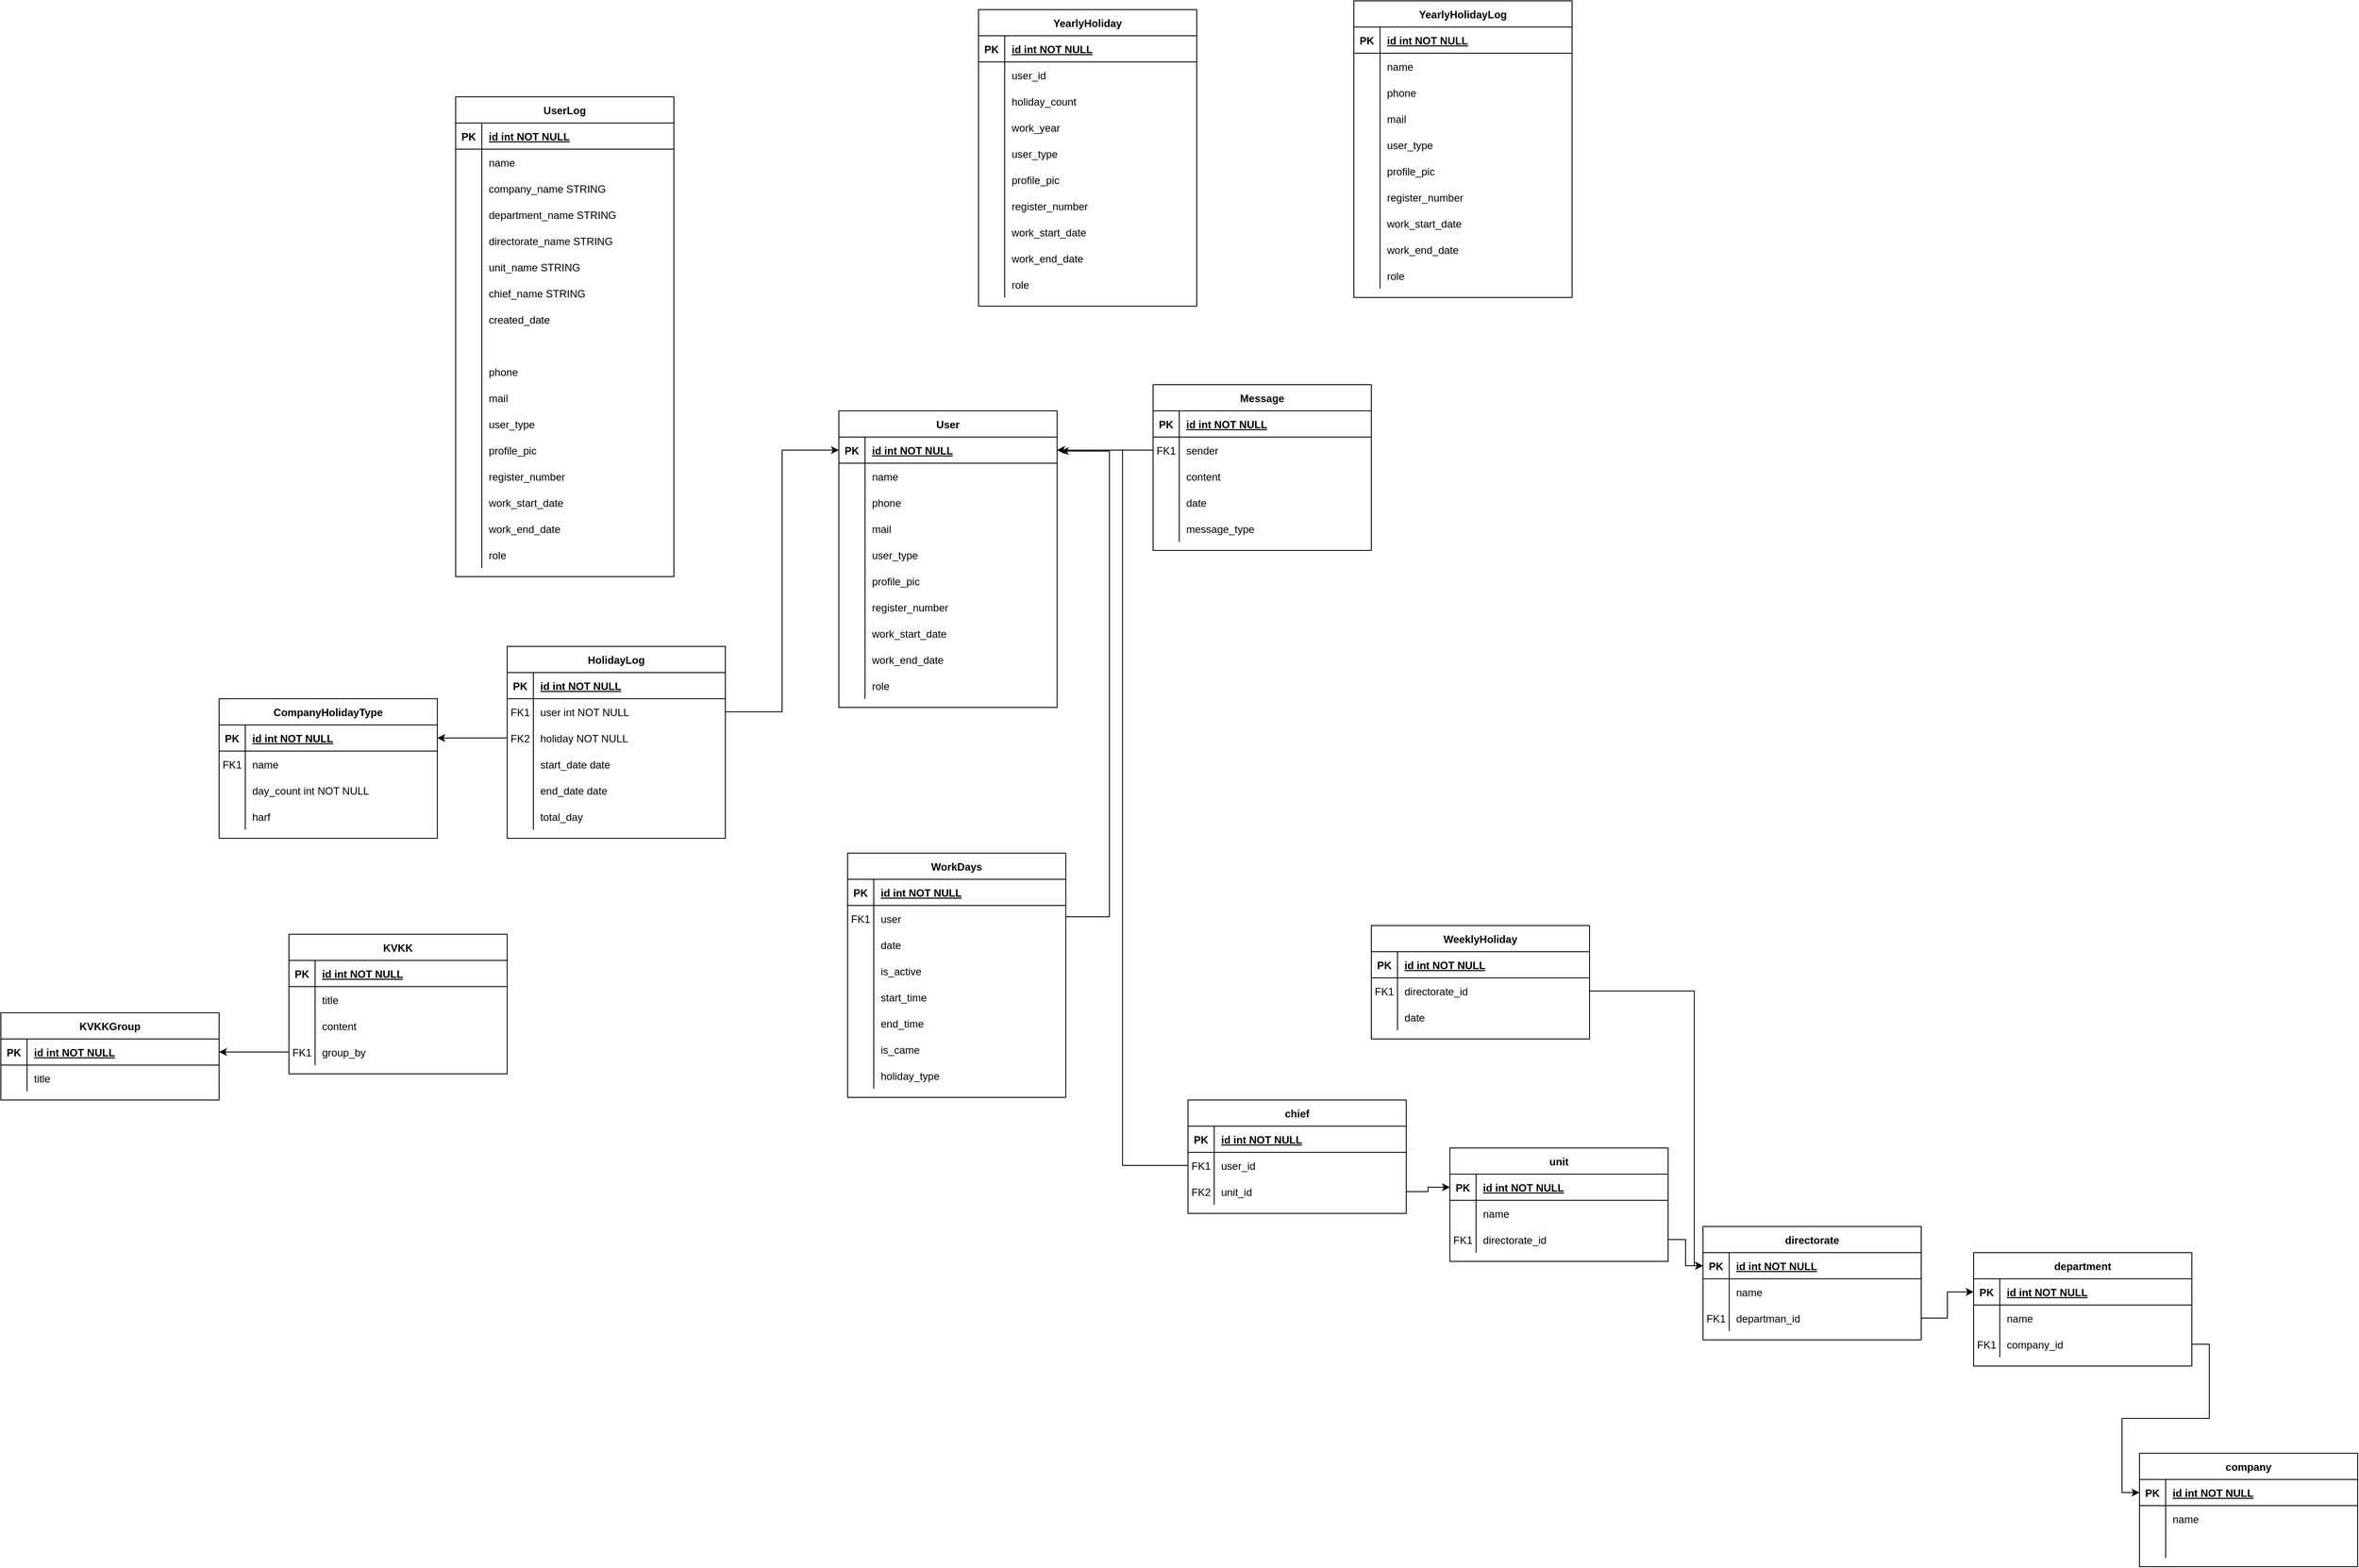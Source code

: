 <mxfile version="24.3.1" type="github">
  <diagram id="R2lEEEUBdFMjLlhIrx00" name="Page-1">
    <mxGraphModel dx="3840" dy="2329" grid="1" gridSize="10" guides="1" tooltips="1" connect="1" arrows="1" fold="1" page="1" pageScale="1" pageWidth="850" pageHeight="1100" math="0" shadow="0" extFonts="Permanent Marker^https://fonts.googleapis.com/css?family=Permanent+Marker">
      <root>
        <mxCell id="0" />
        <mxCell id="1" parent="0" />
        <mxCell id="GrhoLpdNzhqoY11zIjzR-15" value="KVKK" style="shape=table;startSize=30;container=1;collapsible=1;childLayout=tableLayout;fixedRows=1;rowLines=0;fontStyle=1;align=center;resizeLast=1;" vertex="1" parent="1">
          <mxGeometry x="-650" y="130" width="250" height="160" as="geometry" />
        </mxCell>
        <mxCell id="GrhoLpdNzhqoY11zIjzR-16" value="" style="shape=partialRectangle;collapsible=0;dropTarget=0;pointerEvents=0;fillColor=none;points=[[0,0.5],[1,0.5]];portConstraint=eastwest;top=0;left=0;right=0;bottom=1;" vertex="1" parent="GrhoLpdNzhqoY11zIjzR-15">
          <mxGeometry y="30" width="250" height="30" as="geometry" />
        </mxCell>
        <mxCell id="GrhoLpdNzhqoY11zIjzR-17" value="PK" style="shape=partialRectangle;overflow=hidden;connectable=0;fillColor=none;top=0;left=0;bottom=0;right=0;fontStyle=1;" vertex="1" parent="GrhoLpdNzhqoY11zIjzR-16">
          <mxGeometry width="30" height="30" as="geometry">
            <mxRectangle width="30" height="30" as="alternateBounds" />
          </mxGeometry>
        </mxCell>
        <mxCell id="GrhoLpdNzhqoY11zIjzR-18" value="id int NOT NULL " style="shape=partialRectangle;overflow=hidden;connectable=0;fillColor=none;top=0;left=0;bottom=0;right=0;align=left;spacingLeft=6;fontStyle=5;" vertex="1" parent="GrhoLpdNzhqoY11zIjzR-16">
          <mxGeometry x="30" width="220" height="30" as="geometry">
            <mxRectangle width="220" height="30" as="alternateBounds" />
          </mxGeometry>
        </mxCell>
        <mxCell id="GrhoLpdNzhqoY11zIjzR-19" value="" style="shape=partialRectangle;collapsible=0;dropTarget=0;pointerEvents=0;fillColor=none;points=[[0,0.5],[1,0.5]];portConstraint=eastwest;top=0;left=0;right=0;bottom=0;" vertex="1" parent="GrhoLpdNzhqoY11zIjzR-15">
          <mxGeometry y="60" width="250" height="30" as="geometry" />
        </mxCell>
        <mxCell id="GrhoLpdNzhqoY11zIjzR-20" value="" style="shape=partialRectangle;overflow=hidden;connectable=0;fillColor=none;top=0;left=0;bottom=0;right=0;" vertex="1" parent="GrhoLpdNzhqoY11zIjzR-19">
          <mxGeometry width="30" height="30" as="geometry">
            <mxRectangle width="30" height="30" as="alternateBounds" />
          </mxGeometry>
        </mxCell>
        <mxCell id="GrhoLpdNzhqoY11zIjzR-21" value="title" style="shape=partialRectangle;overflow=hidden;connectable=0;fillColor=none;top=0;left=0;bottom=0;right=0;align=left;spacingLeft=6;" vertex="1" parent="GrhoLpdNzhqoY11zIjzR-19">
          <mxGeometry x="30" width="220" height="30" as="geometry">
            <mxRectangle width="220" height="30" as="alternateBounds" />
          </mxGeometry>
        </mxCell>
        <mxCell id="GrhoLpdNzhqoY11zIjzR-22" value="" style="shape=partialRectangle;collapsible=0;dropTarget=0;pointerEvents=0;fillColor=none;points=[[0,0.5],[1,0.5]];portConstraint=eastwest;top=0;left=0;right=0;bottom=0;" vertex="1" parent="GrhoLpdNzhqoY11zIjzR-15">
          <mxGeometry y="90" width="250" height="30" as="geometry" />
        </mxCell>
        <mxCell id="GrhoLpdNzhqoY11zIjzR-23" value="" style="shape=partialRectangle;overflow=hidden;connectable=0;fillColor=none;top=0;left=0;bottom=0;right=0;" vertex="1" parent="GrhoLpdNzhqoY11zIjzR-22">
          <mxGeometry width="30" height="30" as="geometry">
            <mxRectangle width="30" height="30" as="alternateBounds" />
          </mxGeometry>
        </mxCell>
        <mxCell id="GrhoLpdNzhqoY11zIjzR-24" value="content" style="shape=partialRectangle;overflow=hidden;connectable=0;fillColor=none;top=0;left=0;bottom=0;right=0;align=left;spacingLeft=6;" vertex="1" parent="GrhoLpdNzhqoY11zIjzR-22">
          <mxGeometry x="30" width="220" height="30" as="geometry">
            <mxRectangle width="220" height="30" as="alternateBounds" />
          </mxGeometry>
        </mxCell>
        <mxCell id="GrhoLpdNzhqoY11zIjzR-25" style="shape=partialRectangle;collapsible=0;dropTarget=0;pointerEvents=0;fillColor=none;points=[[0,0.5],[1,0.5]];portConstraint=eastwest;top=0;left=0;right=0;bottom=0;" vertex="1" parent="GrhoLpdNzhqoY11zIjzR-15">
          <mxGeometry y="120" width="250" height="30" as="geometry" />
        </mxCell>
        <mxCell id="GrhoLpdNzhqoY11zIjzR-26" value="FK1" style="shape=partialRectangle;overflow=hidden;connectable=0;fillColor=none;top=0;left=0;bottom=0;right=0;" vertex="1" parent="GrhoLpdNzhqoY11zIjzR-25">
          <mxGeometry width="30" height="30" as="geometry">
            <mxRectangle width="30" height="30" as="alternateBounds" />
          </mxGeometry>
        </mxCell>
        <mxCell id="GrhoLpdNzhqoY11zIjzR-27" value="group_by" style="shape=partialRectangle;overflow=hidden;connectable=0;fillColor=none;top=0;left=0;bottom=0;right=0;align=left;spacingLeft=6;" vertex="1" parent="GrhoLpdNzhqoY11zIjzR-25">
          <mxGeometry x="30" width="220" height="30" as="geometry">
            <mxRectangle width="220" height="30" as="alternateBounds" />
          </mxGeometry>
        </mxCell>
        <mxCell id="GrhoLpdNzhqoY11zIjzR-28" value="CompanyHolidayType" style="shape=table;startSize=30;container=1;collapsible=1;childLayout=tableLayout;fixedRows=1;rowLines=0;fontStyle=1;align=center;resizeLast=1;" vertex="1" parent="1">
          <mxGeometry x="-730" y="-140" width="250" height="160" as="geometry" />
        </mxCell>
        <mxCell id="GrhoLpdNzhqoY11zIjzR-29" value="" style="shape=partialRectangle;collapsible=0;dropTarget=0;pointerEvents=0;fillColor=none;points=[[0,0.5],[1,0.5]];portConstraint=eastwest;top=0;left=0;right=0;bottom=1;" vertex="1" parent="GrhoLpdNzhqoY11zIjzR-28">
          <mxGeometry y="30" width="250" height="30" as="geometry" />
        </mxCell>
        <mxCell id="GrhoLpdNzhqoY11zIjzR-30" value="PK" style="shape=partialRectangle;overflow=hidden;connectable=0;fillColor=none;top=0;left=0;bottom=0;right=0;fontStyle=1;" vertex="1" parent="GrhoLpdNzhqoY11zIjzR-29">
          <mxGeometry width="30" height="30" as="geometry">
            <mxRectangle width="30" height="30" as="alternateBounds" />
          </mxGeometry>
        </mxCell>
        <mxCell id="GrhoLpdNzhqoY11zIjzR-31" value="id int NOT NULL " style="shape=partialRectangle;overflow=hidden;connectable=0;fillColor=none;top=0;left=0;bottom=0;right=0;align=left;spacingLeft=6;fontStyle=5;" vertex="1" parent="GrhoLpdNzhqoY11zIjzR-29">
          <mxGeometry x="30" width="220" height="30" as="geometry">
            <mxRectangle width="220" height="30" as="alternateBounds" />
          </mxGeometry>
        </mxCell>
        <mxCell id="GrhoLpdNzhqoY11zIjzR-32" value="" style="shape=partialRectangle;collapsible=0;dropTarget=0;pointerEvents=0;fillColor=none;points=[[0,0.5],[1,0.5]];portConstraint=eastwest;top=0;left=0;right=0;bottom=0;" vertex="1" parent="GrhoLpdNzhqoY11zIjzR-28">
          <mxGeometry y="60" width="250" height="30" as="geometry" />
        </mxCell>
        <mxCell id="GrhoLpdNzhqoY11zIjzR-33" value="FK1" style="shape=partialRectangle;overflow=hidden;connectable=0;fillColor=none;top=0;left=0;bottom=0;right=0;" vertex="1" parent="GrhoLpdNzhqoY11zIjzR-32">
          <mxGeometry width="30" height="30" as="geometry">
            <mxRectangle width="30" height="30" as="alternateBounds" />
          </mxGeometry>
        </mxCell>
        <mxCell id="GrhoLpdNzhqoY11zIjzR-34" value="name" style="shape=partialRectangle;overflow=hidden;connectable=0;fillColor=none;top=0;left=0;bottom=0;right=0;align=left;spacingLeft=6;" vertex="1" parent="GrhoLpdNzhqoY11zIjzR-32">
          <mxGeometry x="30" width="220" height="30" as="geometry">
            <mxRectangle width="220" height="30" as="alternateBounds" />
          </mxGeometry>
        </mxCell>
        <mxCell id="GrhoLpdNzhqoY11zIjzR-35" value="" style="shape=partialRectangle;collapsible=0;dropTarget=0;pointerEvents=0;fillColor=none;points=[[0,0.5],[1,0.5]];portConstraint=eastwest;top=0;left=0;right=0;bottom=0;" vertex="1" parent="GrhoLpdNzhqoY11zIjzR-28">
          <mxGeometry y="90" width="250" height="30" as="geometry" />
        </mxCell>
        <mxCell id="GrhoLpdNzhqoY11zIjzR-36" value="" style="shape=partialRectangle;overflow=hidden;connectable=0;fillColor=none;top=0;left=0;bottom=0;right=0;" vertex="1" parent="GrhoLpdNzhqoY11zIjzR-35">
          <mxGeometry width="30" height="30" as="geometry">
            <mxRectangle width="30" height="30" as="alternateBounds" />
          </mxGeometry>
        </mxCell>
        <mxCell id="GrhoLpdNzhqoY11zIjzR-37" value="day_count int NOT NULL" style="shape=partialRectangle;overflow=hidden;connectable=0;fillColor=none;top=0;left=0;bottom=0;right=0;align=left;spacingLeft=6;" vertex="1" parent="GrhoLpdNzhqoY11zIjzR-35">
          <mxGeometry x="30" width="220" height="30" as="geometry">
            <mxRectangle width="220" height="30" as="alternateBounds" />
          </mxGeometry>
        </mxCell>
        <mxCell id="GrhoLpdNzhqoY11zIjzR-47" style="shape=partialRectangle;collapsible=0;dropTarget=0;pointerEvents=0;fillColor=none;points=[[0,0.5],[1,0.5]];portConstraint=eastwest;top=0;left=0;right=0;bottom=0;" vertex="1" parent="GrhoLpdNzhqoY11zIjzR-28">
          <mxGeometry y="120" width="250" height="30" as="geometry" />
        </mxCell>
        <mxCell id="GrhoLpdNzhqoY11zIjzR-48" style="shape=partialRectangle;overflow=hidden;connectable=0;fillColor=none;top=0;left=0;bottom=0;right=0;" vertex="1" parent="GrhoLpdNzhqoY11zIjzR-47">
          <mxGeometry width="30" height="30" as="geometry">
            <mxRectangle width="30" height="30" as="alternateBounds" />
          </mxGeometry>
        </mxCell>
        <mxCell id="GrhoLpdNzhqoY11zIjzR-49" value="harf" style="shape=partialRectangle;overflow=hidden;connectable=0;fillColor=none;top=0;left=0;bottom=0;right=0;align=left;spacingLeft=6;" vertex="1" parent="GrhoLpdNzhqoY11zIjzR-47">
          <mxGeometry x="30" width="220" height="30" as="geometry">
            <mxRectangle width="220" height="30" as="alternateBounds" />
          </mxGeometry>
        </mxCell>
        <mxCell id="GrhoLpdNzhqoY11zIjzR-50" value="KVKKGroup" style="shape=table;startSize=30;container=1;collapsible=1;childLayout=tableLayout;fixedRows=1;rowLines=0;fontStyle=1;align=center;resizeLast=1;" vertex="1" parent="1">
          <mxGeometry x="-980" y="220" width="250" height="100" as="geometry" />
        </mxCell>
        <mxCell id="GrhoLpdNzhqoY11zIjzR-51" value="" style="shape=partialRectangle;collapsible=0;dropTarget=0;pointerEvents=0;fillColor=none;points=[[0,0.5],[1,0.5]];portConstraint=eastwest;top=0;left=0;right=0;bottom=1;" vertex="1" parent="GrhoLpdNzhqoY11zIjzR-50">
          <mxGeometry y="30" width="250" height="30" as="geometry" />
        </mxCell>
        <mxCell id="GrhoLpdNzhqoY11zIjzR-52" value="PK" style="shape=partialRectangle;overflow=hidden;connectable=0;fillColor=none;top=0;left=0;bottom=0;right=0;fontStyle=1;" vertex="1" parent="GrhoLpdNzhqoY11zIjzR-51">
          <mxGeometry width="30" height="30" as="geometry">
            <mxRectangle width="30" height="30" as="alternateBounds" />
          </mxGeometry>
        </mxCell>
        <mxCell id="GrhoLpdNzhqoY11zIjzR-53" value="id int NOT NULL " style="shape=partialRectangle;overflow=hidden;connectable=0;fillColor=none;top=0;left=0;bottom=0;right=0;align=left;spacingLeft=6;fontStyle=5;" vertex="1" parent="GrhoLpdNzhqoY11zIjzR-51">
          <mxGeometry x="30" width="220" height="30" as="geometry">
            <mxRectangle width="220" height="30" as="alternateBounds" />
          </mxGeometry>
        </mxCell>
        <mxCell id="GrhoLpdNzhqoY11zIjzR-54" value="" style="shape=partialRectangle;collapsible=0;dropTarget=0;pointerEvents=0;fillColor=none;points=[[0,0.5],[1,0.5]];portConstraint=eastwest;top=0;left=0;right=0;bottom=0;" vertex="1" parent="GrhoLpdNzhqoY11zIjzR-50">
          <mxGeometry y="60" width="250" height="30" as="geometry" />
        </mxCell>
        <mxCell id="GrhoLpdNzhqoY11zIjzR-55" value="" style="shape=partialRectangle;overflow=hidden;connectable=0;fillColor=none;top=0;left=0;bottom=0;right=0;" vertex="1" parent="GrhoLpdNzhqoY11zIjzR-54">
          <mxGeometry width="30" height="30" as="geometry">
            <mxRectangle width="30" height="30" as="alternateBounds" />
          </mxGeometry>
        </mxCell>
        <mxCell id="GrhoLpdNzhqoY11zIjzR-56" value="title" style="shape=partialRectangle;overflow=hidden;connectable=0;fillColor=none;top=0;left=0;bottom=0;right=0;align=left;spacingLeft=6;" vertex="1" parent="GrhoLpdNzhqoY11zIjzR-54">
          <mxGeometry x="30" width="220" height="30" as="geometry">
            <mxRectangle width="220" height="30" as="alternateBounds" />
          </mxGeometry>
        </mxCell>
        <mxCell id="GrhoLpdNzhqoY11zIjzR-57" style="edgeStyle=orthogonalEdgeStyle;rounded=0;orthogonalLoop=1;jettySize=auto;html=1;entryX=1;entryY=0.5;entryDx=0;entryDy=0;" edge="1" parent="1" source="GrhoLpdNzhqoY11zIjzR-25" target="GrhoLpdNzhqoY11zIjzR-51">
          <mxGeometry relative="1" as="geometry" />
        </mxCell>
        <mxCell id="GrhoLpdNzhqoY11zIjzR-58" value="User" style="shape=table;startSize=30;container=1;collapsible=1;childLayout=tableLayout;fixedRows=1;rowLines=0;fontStyle=1;align=center;resizeLast=1;" vertex="1" parent="1">
          <mxGeometry x="-20" y="-470" width="250" height="340.0" as="geometry" />
        </mxCell>
        <mxCell id="GrhoLpdNzhqoY11zIjzR-59" value="" style="shape=partialRectangle;collapsible=0;dropTarget=0;pointerEvents=0;fillColor=none;points=[[0,0.5],[1,0.5]];portConstraint=eastwest;top=0;left=0;right=0;bottom=1;" vertex="1" parent="GrhoLpdNzhqoY11zIjzR-58">
          <mxGeometry y="30" width="250" height="30" as="geometry" />
        </mxCell>
        <mxCell id="GrhoLpdNzhqoY11zIjzR-60" value="PK" style="shape=partialRectangle;overflow=hidden;connectable=0;fillColor=none;top=0;left=0;bottom=0;right=0;fontStyle=1;" vertex="1" parent="GrhoLpdNzhqoY11zIjzR-59">
          <mxGeometry width="30" height="30" as="geometry">
            <mxRectangle width="30" height="30" as="alternateBounds" />
          </mxGeometry>
        </mxCell>
        <mxCell id="GrhoLpdNzhqoY11zIjzR-61" value="id int NOT NULL " style="shape=partialRectangle;overflow=hidden;connectable=0;fillColor=none;top=0;left=0;bottom=0;right=0;align=left;spacingLeft=6;fontStyle=5;" vertex="1" parent="GrhoLpdNzhqoY11zIjzR-59">
          <mxGeometry x="30" width="220" height="30" as="geometry">
            <mxRectangle width="220" height="30" as="alternateBounds" />
          </mxGeometry>
        </mxCell>
        <mxCell id="GrhoLpdNzhqoY11zIjzR-62" value="" style="shape=partialRectangle;collapsible=0;dropTarget=0;pointerEvents=0;fillColor=none;points=[[0,0.5],[1,0.5]];portConstraint=eastwest;top=0;left=0;right=0;bottom=0;" vertex="1" parent="GrhoLpdNzhqoY11zIjzR-58">
          <mxGeometry y="60" width="250" height="30" as="geometry" />
        </mxCell>
        <mxCell id="GrhoLpdNzhqoY11zIjzR-63" value="" style="shape=partialRectangle;overflow=hidden;connectable=0;fillColor=none;top=0;left=0;bottom=0;right=0;" vertex="1" parent="GrhoLpdNzhqoY11zIjzR-62">
          <mxGeometry width="30" height="30" as="geometry">
            <mxRectangle width="30" height="30" as="alternateBounds" />
          </mxGeometry>
        </mxCell>
        <mxCell id="GrhoLpdNzhqoY11zIjzR-64" value="name" style="shape=partialRectangle;overflow=hidden;connectable=0;fillColor=none;top=0;left=0;bottom=0;right=0;align=left;spacingLeft=6;" vertex="1" parent="GrhoLpdNzhqoY11zIjzR-62">
          <mxGeometry x="30" width="220" height="30" as="geometry">
            <mxRectangle width="220" height="30" as="alternateBounds" />
          </mxGeometry>
        </mxCell>
        <mxCell id="GrhoLpdNzhqoY11zIjzR-65" style="shape=partialRectangle;collapsible=0;dropTarget=0;pointerEvents=0;fillColor=none;points=[[0,0.5],[1,0.5]];portConstraint=eastwest;top=0;left=0;right=0;bottom=0;" vertex="1" parent="GrhoLpdNzhqoY11zIjzR-58">
          <mxGeometry y="90" width="250" height="30" as="geometry" />
        </mxCell>
        <mxCell id="GrhoLpdNzhqoY11zIjzR-66" style="shape=partialRectangle;overflow=hidden;connectable=0;fillColor=none;top=0;left=0;bottom=0;right=0;" vertex="1" parent="GrhoLpdNzhqoY11zIjzR-65">
          <mxGeometry width="30" height="30" as="geometry">
            <mxRectangle width="30" height="30" as="alternateBounds" />
          </mxGeometry>
        </mxCell>
        <mxCell id="GrhoLpdNzhqoY11zIjzR-67" value="phone" style="shape=partialRectangle;overflow=hidden;connectable=0;fillColor=none;top=0;left=0;bottom=0;right=0;align=left;spacingLeft=6;" vertex="1" parent="GrhoLpdNzhqoY11zIjzR-65">
          <mxGeometry x="30" width="220" height="30" as="geometry">
            <mxRectangle width="220" height="30" as="alternateBounds" />
          </mxGeometry>
        </mxCell>
        <mxCell id="GrhoLpdNzhqoY11zIjzR-68" style="shape=partialRectangle;collapsible=0;dropTarget=0;pointerEvents=0;fillColor=none;points=[[0,0.5],[1,0.5]];portConstraint=eastwest;top=0;left=0;right=0;bottom=0;" vertex="1" parent="GrhoLpdNzhqoY11zIjzR-58">
          <mxGeometry y="120" width="250" height="30" as="geometry" />
        </mxCell>
        <mxCell id="GrhoLpdNzhqoY11zIjzR-69" style="shape=partialRectangle;overflow=hidden;connectable=0;fillColor=none;top=0;left=0;bottom=0;right=0;" vertex="1" parent="GrhoLpdNzhqoY11zIjzR-68">
          <mxGeometry width="30" height="30" as="geometry">
            <mxRectangle width="30" height="30" as="alternateBounds" />
          </mxGeometry>
        </mxCell>
        <mxCell id="GrhoLpdNzhqoY11zIjzR-70" value="mail" style="shape=partialRectangle;overflow=hidden;connectable=0;fillColor=none;top=0;left=0;bottom=0;right=0;align=left;spacingLeft=6;" vertex="1" parent="GrhoLpdNzhqoY11zIjzR-68">
          <mxGeometry x="30" width="220" height="30" as="geometry">
            <mxRectangle width="220" height="30" as="alternateBounds" />
          </mxGeometry>
        </mxCell>
        <mxCell id="GrhoLpdNzhqoY11zIjzR-71" style="shape=partialRectangle;collapsible=0;dropTarget=0;pointerEvents=0;fillColor=none;points=[[0,0.5],[1,0.5]];portConstraint=eastwest;top=0;left=0;right=0;bottom=0;" vertex="1" parent="GrhoLpdNzhqoY11zIjzR-58">
          <mxGeometry y="150" width="250" height="30" as="geometry" />
        </mxCell>
        <mxCell id="GrhoLpdNzhqoY11zIjzR-72" value="" style="shape=partialRectangle;overflow=hidden;connectable=0;fillColor=none;top=0;left=0;bottom=0;right=0;" vertex="1" parent="GrhoLpdNzhqoY11zIjzR-71">
          <mxGeometry width="30" height="30" as="geometry">
            <mxRectangle width="30" height="30" as="alternateBounds" />
          </mxGeometry>
        </mxCell>
        <mxCell id="GrhoLpdNzhqoY11zIjzR-73" value="user_type" style="shape=partialRectangle;overflow=hidden;connectable=0;fillColor=none;top=0;left=0;bottom=0;right=0;align=left;spacingLeft=6;" vertex="1" parent="GrhoLpdNzhqoY11zIjzR-71">
          <mxGeometry x="30" width="220" height="30" as="geometry">
            <mxRectangle width="220" height="30" as="alternateBounds" />
          </mxGeometry>
        </mxCell>
        <mxCell id="GrhoLpdNzhqoY11zIjzR-80" style="shape=partialRectangle;collapsible=0;dropTarget=0;pointerEvents=0;fillColor=none;points=[[0,0.5],[1,0.5]];portConstraint=eastwest;top=0;left=0;right=0;bottom=0;" vertex="1" parent="GrhoLpdNzhqoY11zIjzR-58">
          <mxGeometry y="180" width="250" height="30" as="geometry" />
        </mxCell>
        <mxCell id="GrhoLpdNzhqoY11zIjzR-81" style="shape=partialRectangle;overflow=hidden;connectable=0;fillColor=none;top=0;left=0;bottom=0;right=0;" vertex="1" parent="GrhoLpdNzhqoY11zIjzR-80">
          <mxGeometry width="30" height="30" as="geometry">
            <mxRectangle width="30" height="30" as="alternateBounds" />
          </mxGeometry>
        </mxCell>
        <mxCell id="GrhoLpdNzhqoY11zIjzR-82" value="profile_pic" style="shape=partialRectangle;overflow=hidden;connectable=0;fillColor=none;top=0;left=0;bottom=0;right=0;align=left;spacingLeft=6;" vertex="1" parent="GrhoLpdNzhqoY11zIjzR-80">
          <mxGeometry x="30" width="220" height="30" as="geometry">
            <mxRectangle width="220" height="30" as="alternateBounds" />
          </mxGeometry>
        </mxCell>
        <mxCell id="GrhoLpdNzhqoY11zIjzR-307" style="shape=partialRectangle;collapsible=0;dropTarget=0;pointerEvents=0;fillColor=none;points=[[0,0.5],[1,0.5]];portConstraint=eastwest;top=0;left=0;right=0;bottom=0;" vertex="1" parent="GrhoLpdNzhqoY11zIjzR-58">
          <mxGeometry y="210" width="250" height="30" as="geometry" />
        </mxCell>
        <mxCell id="GrhoLpdNzhqoY11zIjzR-308" style="shape=partialRectangle;overflow=hidden;connectable=0;fillColor=none;top=0;left=0;bottom=0;right=0;" vertex="1" parent="GrhoLpdNzhqoY11zIjzR-307">
          <mxGeometry width="30" height="30" as="geometry">
            <mxRectangle width="30" height="30" as="alternateBounds" />
          </mxGeometry>
        </mxCell>
        <mxCell id="GrhoLpdNzhqoY11zIjzR-309" value="register_number" style="shape=partialRectangle;overflow=hidden;connectable=0;fillColor=none;top=0;left=0;bottom=0;right=0;align=left;spacingLeft=6;" vertex="1" parent="GrhoLpdNzhqoY11zIjzR-307">
          <mxGeometry x="30" width="220" height="30" as="geometry">
            <mxRectangle width="220" height="30" as="alternateBounds" />
          </mxGeometry>
        </mxCell>
        <mxCell id="GrhoLpdNzhqoY11zIjzR-310" style="shape=partialRectangle;collapsible=0;dropTarget=0;pointerEvents=0;fillColor=none;points=[[0,0.5],[1,0.5]];portConstraint=eastwest;top=0;left=0;right=0;bottom=0;" vertex="1" parent="GrhoLpdNzhqoY11zIjzR-58">
          <mxGeometry y="240" width="250" height="30" as="geometry" />
        </mxCell>
        <mxCell id="GrhoLpdNzhqoY11zIjzR-311" style="shape=partialRectangle;overflow=hidden;connectable=0;fillColor=none;top=0;left=0;bottom=0;right=0;" vertex="1" parent="GrhoLpdNzhqoY11zIjzR-310">
          <mxGeometry width="30" height="30" as="geometry">
            <mxRectangle width="30" height="30" as="alternateBounds" />
          </mxGeometry>
        </mxCell>
        <mxCell id="GrhoLpdNzhqoY11zIjzR-312" value="work_start_date" style="shape=partialRectangle;overflow=hidden;connectable=0;fillColor=none;top=0;left=0;bottom=0;right=0;align=left;spacingLeft=6;" vertex="1" parent="GrhoLpdNzhqoY11zIjzR-310">
          <mxGeometry x="30" width="220" height="30" as="geometry">
            <mxRectangle width="220" height="30" as="alternateBounds" />
          </mxGeometry>
        </mxCell>
        <mxCell id="GrhoLpdNzhqoY11zIjzR-351" style="shape=partialRectangle;collapsible=0;dropTarget=0;pointerEvents=0;fillColor=none;points=[[0,0.5],[1,0.5]];portConstraint=eastwest;top=0;left=0;right=0;bottom=0;" vertex="1" parent="GrhoLpdNzhqoY11zIjzR-58">
          <mxGeometry y="270" width="250" height="30" as="geometry" />
        </mxCell>
        <mxCell id="GrhoLpdNzhqoY11zIjzR-352" style="shape=partialRectangle;overflow=hidden;connectable=0;fillColor=none;top=0;left=0;bottom=0;right=0;" vertex="1" parent="GrhoLpdNzhqoY11zIjzR-351">
          <mxGeometry width="30" height="30" as="geometry">
            <mxRectangle width="30" height="30" as="alternateBounds" />
          </mxGeometry>
        </mxCell>
        <mxCell id="GrhoLpdNzhqoY11zIjzR-353" value="work_end_date" style="shape=partialRectangle;overflow=hidden;connectable=0;fillColor=none;top=0;left=0;bottom=0;right=0;align=left;spacingLeft=6;" vertex="1" parent="GrhoLpdNzhqoY11zIjzR-351">
          <mxGeometry x="30" width="220" height="30" as="geometry">
            <mxRectangle width="220" height="30" as="alternateBounds" />
          </mxGeometry>
        </mxCell>
        <mxCell id="GrhoLpdNzhqoY11zIjzR-345" style="shape=partialRectangle;collapsible=0;dropTarget=0;pointerEvents=0;fillColor=none;points=[[0,0.5],[1,0.5]];portConstraint=eastwest;top=0;left=0;right=0;bottom=0;" vertex="1" parent="GrhoLpdNzhqoY11zIjzR-58">
          <mxGeometry y="300" width="250" height="30" as="geometry" />
        </mxCell>
        <mxCell id="GrhoLpdNzhqoY11zIjzR-346" style="shape=partialRectangle;overflow=hidden;connectable=0;fillColor=none;top=0;left=0;bottom=0;right=0;" vertex="1" parent="GrhoLpdNzhqoY11zIjzR-345">
          <mxGeometry width="30" height="30" as="geometry">
            <mxRectangle width="30" height="30" as="alternateBounds" />
          </mxGeometry>
        </mxCell>
        <mxCell id="GrhoLpdNzhqoY11zIjzR-347" value="role" style="shape=partialRectangle;overflow=hidden;connectable=0;fillColor=none;top=0;left=0;bottom=0;right=0;align=left;spacingLeft=6;" vertex="1" parent="GrhoLpdNzhqoY11zIjzR-345">
          <mxGeometry x="30" width="220" height="30" as="geometry">
            <mxRectangle width="220" height="30" as="alternateBounds" />
          </mxGeometry>
        </mxCell>
        <mxCell id="GrhoLpdNzhqoY11zIjzR-83" value="HolidayLog" style="shape=table;startSize=30;container=1;collapsible=1;childLayout=tableLayout;fixedRows=1;rowLines=0;fontStyle=1;align=center;resizeLast=1;" vertex="1" parent="1">
          <mxGeometry x="-400" y="-200" width="250" height="220" as="geometry" />
        </mxCell>
        <mxCell id="GrhoLpdNzhqoY11zIjzR-84" value="" style="shape=partialRectangle;collapsible=0;dropTarget=0;pointerEvents=0;fillColor=none;points=[[0,0.5],[1,0.5]];portConstraint=eastwest;top=0;left=0;right=0;bottom=1;" vertex="1" parent="GrhoLpdNzhqoY11zIjzR-83">
          <mxGeometry y="30" width="250" height="30" as="geometry" />
        </mxCell>
        <mxCell id="GrhoLpdNzhqoY11zIjzR-85" value="PK" style="shape=partialRectangle;overflow=hidden;connectable=0;fillColor=none;top=0;left=0;bottom=0;right=0;fontStyle=1;" vertex="1" parent="GrhoLpdNzhqoY11zIjzR-84">
          <mxGeometry width="30" height="30" as="geometry">
            <mxRectangle width="30" height="30" as="alternateBounds" />
          </mxGeometry>
        </mxCell>
        <mxCell id="GrhoLpdNzhqoY11zIjzR-86" value="id int NOT NULL " style="shape=partialRectangle;overflow=hidden;connectable=0;fillColor=none;top=0;left=0;bottom=0;right=0;align=left;spacingLeft=6;fontStyle=5;" vertex="1" parent="GrhoLpdNzhqoY11zIjzR-84">
          <mxGeometry x="30" width="220" height="30" as="geometry">
            <mxRectangle width="220" height="30" as="alternateBounds" />
          </mxGeometry>
        </mxCell>
        <mxCell id="GrhoLpdNzhqoY11zIjzR-87" value="" style="shape=partialRectangle;collapsible=0;dropTarget=0;pointerEvents=0;fillColor=none;points=[[0,0.5],[1,0.5]];portConstraint=eastwest;top=0;left=0;right=0;bottom=0;" vertex="1" parent="GrhoLpdNzhqoY11zIjzR-83">
          <mxGeometry y="60" width="250" height="30" as="geometry" />
        </mxCell>
        <mxCell id="GrhoLpdNzhqoY11zIjzR-88" value="FK1" style="shape=partialRectangle;overflow=hidden;connectable=0;fillColor=none;top=0;left=0;bottom=0;right=0;" vertex="1" parent="GrhoLpdNzhqoY11zIjzR-87">
          <mxGeometry width="30" height="30" as="geometry">
            <mxRectangle width="30" height="30" as="alternateBounds" />
          </mxGeometry>
        </mxCell>
        <mxCell id="GrhoLpdNzhqoY11zIjzR-89" value="user int NOT NULL" style="shape=partialRectangle;overflow=hidden;connectable=0;fillColor=none;top=0;left=0;bottom=0;right=0;align=left;spacingLeft=6;" vertex="1" parent="GrhoLpdNzhqoY11zIjzR-87">
          <mxGeometry x="30" width="220" height="30" as="geometry">
            <mxRectangle width="220" height="30" as="alternateBounds" />
          </mxGeometry>
        </mxCell>
        <mxCell id="GrhoLpdNzhqoY11zIjzR-90" value="" style="shape=partialRectangle;collapsible=0;dropTarget=0;pointerEvents=0;fillColor=none;points=[[0,0.5],[1,0.5]];portConstraint=eastwest;top=0;left=0;right=0;bottom=0;" vertex="1" parent="GrhoLpdNzhqoY11zIjzR-83">
          <mxGeometry y="90" width="250" height="30" as="geometry" />
        </mxCell>
        <mxCell id="GrhoLpdNzhqoY11zIjzR-91" value="FK2" style="shape=partialRectangle;overflow=hidden;connectable=0;fillColor=none;top=0;left=0;bottom=0;right=0;" vertex="1" parent="GrhoLpdNzhqoY11zIjzR-90">
          <mxGeometry width="30" height="30" as="geometry">
            <mxRectangle width="30" height="30" as="alternateBounds" />
          </mxGeometry>
        </mxCell>
        <mxCell id="GrhoLpdNzhqoY11zIjzR-92" value="holiday NOT NULL" style="shape=partialRectangle;overflow=hidden;connectable=0;fillColor=none;top=0;left=0;bottom=0;right=0;align=left;spacingLeft=6;" vertex="1" parent="GrhoLpdNzhqoY11zIjzR-90">
          <mxGeometry x="30" width="220" height="30" as="geometry">
            <mxRectangle width="220" height="30" as="alternateBounds" />
          </mxGeometry>
        </mxCell>
        <mxCell id="GrhoLpdNzhqoY11zIjzR-93" style="shape=partialRectangle;collapsible=0;dropTarget=0;pointerEvents=0;fillColor=none;points=[[0,0.5],[1,0.5]];portConstraint=eastwest;top=0;left=0;right=0;bottom=0;" vertex="1" parent="GrhoLpdNzhqoY11zIjzR-83">
          <mxGeometry y="120" width="250" height="30" as="geometry" />
        </mxCell>
        <mxCell id="GrhoLpdNzhqoY11zIjzR-94" style="shape=partialRectangle;overflow=hidden;connectable=0;fillColor=none;top=0;left=0;bottom=0;right=0;" vertex="1" parent="GrhoLpdNzhqoY11zIjzR-93">
          <mxGeometry width="30" height="30" as="geometry">
            <mxRectangle width="30" height="30" as="alternateBounds" />
          </mxGeometry>
        </mxCell>
        <mxCell id="GrhoLpdNzhqoY11zIjzR-95" value="start_date date" style="shape=partialRectangle;overflow=hidden;connectable=0;fillColor=none;top=0;left=0;bottom=0;right=0;align=left;spacingLeft=6;" vertex="1" parent="GrhoLpdNzhqoY11zIjzR-93">
          <mxGeometry x="30" width="220" height="30" as="geometry">
            <mxRectangle width="220" height="30" as="alternateBounds" />
          </mxGeometry>
        </mxCell>
        <mxCell id="GrhoLpdNzhqoY11zIjzR-96" style="shape=partialRectangle;collapsible=0;dropTarget=0;pointerEvents=0;fillColor=none;points=[[0,0.5],[1,0.5]];portConstraint=eastwest;top=0;left=0;right=0;bottom=0;" vertex="1" parent="GrhoLpdNzhqoY11zIjzR-83">
          <mxGeometry y="150" width="250" height="30" as="geometry" />
        </mxCell>
        <mxCell id="GrhoLpdNzhqoY11zIjzR-97" style="shape=partialRectangle;overflow=hidden;connectable=0;fillColor=none;top=0;left=0;bottom=0;right=0;" vertex="1" parent="GrhoLpdNzhqoY11zIjzR-96">
          <mxGeometry width="30" height="30" as="geometry">
            <mxRectangle width="30" height="30" as="alternateBounds" />
          </mxGeometry>
        </mxCell>
        <mxCell id="GrhoLpdNzhqoY11zIjzR-98" value="end_date date" style="shape=partialRectangle;overflow=hidden;connectable=0;fillColor=none;top=0;left=0;bottom=0;right=0;align=left;spacingLeft=6;" vertex="1" parent="GrhoLpdNzhqoY11zIjzR-96">
          <mxGeometry x="30" width="220" height="30" as="geometry">
            <mxRectangle width="220" height="30" as="alternateBounds" />
          </mxGeometry>
        </mxCell>
        <mxCell id="GrhoLpdNzhqoY11zIjzR-99" style="shape=partialRectangle;collapsible=0;dropTarget=0;pointerEvents=0;fillColor=none;points=[[0,0.5],[1,0.5]];portConstraint=eastwest;top=0;left=0;right=0;bottom=0;" vertex="1" parent="GrhoLpdNzhqoY11zIjzR-83">
          <mxGeometry y="180" width="250" height="30" as="geometry" />
        </mxCell>
        <mxCell id="GrhoLpdNzhqoY11zIjzR-100" style="shape=partialRectangle;overflow=hidden;connectable=0;fillColor=none;top=0;left=0;bottom=0;right=0;" vertex="1" parent="GrhoLpdNzhqoY11zIjzR-99">
          <mxGeometry width="30" height="30" as="geometry">
            <mxRectangle width="30" height="30" as="alternateBounds" />
          </mxGeometry>
        </mxCell>
        <mxCell id="GrhoLpdNzhqoY11zIjzR-101" value="total_day" style="shape=partialRectangle;overflow=hidden;connectable=0;fillColor=none;top=0;left=0;bottom=0;right=0;align=left;spacingLeft=6;" vertex="1" parent="GrhoLpdNzhqoY11zIjzR-99">
          <mxGeometry x="30" width="220" height="30" as="geometry">
            <mxRectangle width="220" height="30" as="alternateBounds" />
          </mxGeometry>
        </mxCell>
        <mxCell id="GrhoLpdNzhqoY11zIjzR-102" style="edgeStyle=orthogonalEdgeStyle;rounded=0;orthogonalLoop=1;jettySize=auto;html=1;" edge="1" parent="1" source="GrhoLpdNzhqoY11zIjzR-90" target="GrhoLpdNzhqoY11zIjzR-29">
          <mxGeometry relative="1" as="geometry" />
        </mxCell>
        <mxCell id="GrhoLpdNzhqoY11zIjzR-110" style="edgeStyle=orthogonalEdgeStyle;rounded=0;orthogonalLoop=1;jettySize=auto;html=1;" edge="1" parent="1" source="GrhoLpdNzhqoY11zIjzR-87" target="GrhoLpdNzhqoY11zIjzR-59">
          <mxGeometry relative="1" as="geometry" />
        </mxCell>
        <mxCell id="GrhoLpdNzhqoY11zIjzR-124" value="Message" style="shape=table;startSize=30;container=1;collapsible=1;childLayout=tableLayout;fixedRows=1;rowLines=0;fontStyle=1;align=center;resizeLast=1;" vertex="1" parent="1">
          <mxGeometry x="340" y="-500" width="250" height="190" as="geometry" />
        </mxCell>
        <mxCell id="GrhoLpdNzhqoY11zIjzR-125" value="" style="shape=partialRectangle;collapsible=0;dropTarget=0;pointerEvents=0;fillColor=none;points=[[0,0.5],[1,0.5]];portConstraint=eastwest;top=0;left=0;right=0;bottom=1;" vertex="1" parent="GrhoLpdNzhqoY11zIjzR-124">
          <mxGeometry y="30" width="250" height="30" as="geometry" />
        </mxCell>
        <mxCell id="GrhoLpdNzhqoY11zIjzR-126" value="PK" style="shape=partialRectangle;overflow=hidden;connectable=0;fillColor=none;top=0;left=0;bottom=0;right=0;fontStyle=1;" vertex="1" parent="GrhoLpdNzhqoY11zIjzR-125">
          <mxGeometry width="30" height="30" as="geometry">
            <mxRectangle width="30" height="30" as="alternateBounds" />
          </mxGeometry>
        </mxCell>
        <mxCell id="GrhoLpdNzhqoY11zIjzR-127" value="id int NOT NULL " style="shape=partialRectangle;overflow=hidden;connectable=0;fillColor=none;top=0;left=0;bottom=0;right=0;align=left;spacingLeft=6;fontStyle=5;" vertex="1" parent="GrhoLpdNzhqoY11zIjzR-125">
          <mxGeometry x="30" width="220" height="30" as="geometry">
            <mxRectangle width="220" height="30" as="alternateBounds" />
          </mxGeometry>
        </mxCell>
        <mxCell id="GrhoLpdNzhqoY11zIjzR-128" value="" style="shape=partialRectangle;collapsible=0;dropTarget=0;pointerEvents=0;fillColor=none;points=[[0,0.5],[1,0.5]];portConstraint=eastwest;top=0;left=0;right=0;bottom=0;" vertex="1" parent="GrhoLpdNzhqoY11zIjzR-124">
          <mxGeometry y="60" width="250" height="30" as="geometry" />
        </mxCell>
        <mxCell id="GrhoLpdNzhqoY11zIjzR-129" value="FK1" style="shape=partialRectangle;overflow=hidden;connectable=0;fillColor=none;top=0;left=0;bottom=0;right=0;" vertex="1" parent="GrhoLpdNzhqoY11zIjzR-128">
          <mxGeometry width="30" height="30" as="geometry">
            <mxRectangle width="30" height="30" as="alternateBounds" />
          </mxGeometry>
        </mxCell>
        <mxCell id="GrhoLpdNzhqoY11zIjzR-130" value="sender" style="shape=partialRectangle;overflow=hidden;connectable=0;fillColor=none;top=0;left=0;bottom=0;right=0;align=left;spacingLeft=6;" vertex="1" parent="GrhoLpdNzhqoY11zIjzR-128">
          <mxGeometry x="30" width="220" height="30" as="geometry">
            <mxRectangle width="220" height="30" as="alternateBounds" />
          </mxGeometry>
        </mxCell>
        <mxCell id="GrhoLpdNzhqoY11zIjzR-131" style="shape=partialRectangle;collapsible=0;dropTarget=0;pointerEvents=0;fillColor=none;points=[[0,0.5],[1,0.5]];portConstraint=eastwest;top=0;left=0;right=0;bottom=0;" vertex="1" parent="GrhoLpdNzhqoY11zIjzR-124">
          <mxGeometry y="90" width="250" height="30" as="geometry" />
        </mxCell>
        <mxCell id="GrhoLpdNzhqoY11zIjzR-132" style="shape=partialRectangle;overflow=hidden;connectable=0;fillColor=none;top=0;left=0;bottom=0;right=0;" vertex="1" parent="GrhoLpdNzhqoY11zIjzR-131">
          <mxGeometry width="30" height="30" as="geometry">
            <mxRectangle width="30" height="30" as="alternateBounds" />
          </mxGeometry>
        </mxCell>
        <mxCell id="GrhoLpdNzhqoY11zIjzR-133" value="content" style="shape=partialRectangle;overflow=hidden;connectable=0;fillColor=none;top=0;left=0;bottom=0;right=0;align=left;spacingLeft=6;" vertex="1" parent="GrhoLpdNzhqoY11zIjzR-131">
          <mxGeometry x="30" width="220" height="30" as="geometry">
            <mxRectangle width="220" height="30" as="alternateBounds" />
          </mxGeometry>
        </mxCell>
        <mxCell id="GrhoLpdNzhqoY11zIjzR-134" style="shape=partialRectangle;collapsible=0;dropTarget=0;pointerEvents=0;fillColor=none;points=[[0,0.5],[1,0.5]];portConstraint=eastwest;top=0;left=0;right=0;bottom=0;" vertex="1" parent="GrhoLpdNzhqoY11zIjzR-124">
          <mxGeometry y="120" width="250" height="30" as="geometry" />
        </mxCell>
        <mxCell id="GrhoLpdNzhqoY11zIjzR-135" style="shape=partialRectangle;overflow=hidden;connectable=0;fillColor=none;top=0;left=0;bottom=0;right=0;" vertex="1" parent="GrhoLpdNzhqoY11zIjzR-134">
          <mxGeometry width="30" height="30" as="geometry">
            <mxRectangle width="30" height="30" as="alternateBounds" />
          </mxGeometry>
        </mxCell>
        <mxCell id="GrhoLpdNzhqoY11zIjzR-136" value="date" style="shape=partialRectangle;overflow=hidden;connectable=0;fillColor=none;top=0;left=0;bottom=0;right=0;align=left;spacingLeft=6;" vertex="1" parent="GrhoLpdNzhqoY11zIjzR-134">
          <mxGeometry x="30" width="220" height="30" as="geometry">
            <mxRectangle width="220" height="30" as="alternateBounds" />
          </mxGeometry>
        </mxCell>
        <mxCell id="GrhoLpdNzhqoY11zIjzR-137" style="shape=partialRectangle;collapsible=0;dropTarget=0;pointerEvents=0;fillColor=none;points=[[0,0.5],[1,0.5]];portConstraint=eastwest;top=0;left=0;right=0;bottom=0;" vertex="1" parent="GrhoLpdNzhqoY11zIjzR-124">
          <mxGeometry y="150" width="250" height="30" as="geometry" />
        </mxCell>
        <mxCell id="GrhoLpdNzhqoY11zIjzR-138" style="shape=partialRectangle;overflow=hidden;connectable=0;fillColor=none;top=0;left=0;bottom=0;right=0;" vertex="1" parent="GrhoLpdNzhqoY11zIjzR-137">
          <mxGeometry width="30" height="30" as="geometry">
            <mxRectangle width="30" height="30" as="alternateBounds" />
          </mxGeometry>
        </mxCell>
        <mxCell id="GrhoLpdNzhqoY11zIjzR-139" value="message_type" style="shape=partialRectangle;overflow=hidden;connectable=0;fillColor=none;top=0;left=0;bottom=0;right=0;align=left;spacingLeft=6;" vertex="1" parent="GrhoLpdNzhqoY11zIjzR-137">
          <mxGeometry x="30" width="220" height="30" as="geometry">
            <mxRectangle width="220" height="30" as="alternateBounds" />
          </mxGeometry>
        </mxCell>
        <mxCell id="GrhoLpdNzhqoY11zIjzR-140" style="edgeStyle=orthogonalEdgeStyle;rounded=0;orthogonalLoop=1;jettySize=auto;html=1;entryX=1;entryY=0.5;entryDx=0;entryDy=0;" edge="1" parent="1" source="GrhoLpdNzhqoY11zIjzR-128" target="GrhoLpdNzhqoY11zIjzR-59">
          <mxGeometry relative="1" as="geometry" />
        </mxCell>
        <mxCell id="GrhoLpdNzhqoY11zIjzR-142" style="edgeStyle=orthogonalEdgeStyle;rounded=0;orthogonalLoop=1;jettySize=auto;html=1;entryX=1.017;entryY=0.539;entryDx=0;entryDy=0;entryPerimeter=0;" edge="1" parent="1" source="GrhoLpdNzhqoY11zIjzR-143" target="GrhoLpdNzhqoY11zIjzR-59">
          <mxGeometry relative="1" as="geometry">
            <mxPoint x="270" y="-400" as="targetPoint" />
            <Array as="points">
              <mxPoint x="290" y="110" />
              <mxPoint x="290" y="-424" />
            </Array>
          </mxGeometry>
        </mxCell>
        <mxCell id="GrhoLpdNzhqoY11zIjzR-143" value="WorkDays" style="shape=table;startSize=30;container=1;collapsible=1;childLayout=tableLayout;fixedRows=1;rowLines=0;fontStyle=1;align=center;resizeLast=1;" vertex="1" parent="1">
          <mxGeometry x="-10" y="37" width="250" height="280" as="geometry" />
        </mxCell>
        <mxCell id="GrhoLpdNzhqoY11zIjzR-144" value="" style="shape=partialRectangle;collapsible=0;dropTarget=0;pointerEvents=0;fillColor=none;points=[[0,0.5],[1,0.5]];portConstraint=eastwest;top=0;left=0;right=0;bottom=1;" vertex="1" parent="GrhoLpdNzhqoY11zIjzR-143">
          <mxGeometry y="30" width="250" height="30" as="geometry" />
        </mxCell>
        <mxCell id="GrhoLpdNzhqoY11zIjzR-145" value="PK" style="shape=partialRectangle;overflow=hidden;connectable=0;fillColor=none;top=0;left=0;bottom=0;right=0;fontStyle=1;" vertex="1" parent="GrhoLpdNzhqoY11zIjzR-144">
          <mxGeometry width="30" height="30" as="geometry">
            <mxRectangle width="30" height="30" as="alternateBounds" />
          </mxGeometry>
        </mxCell>
        <mxCell id="GrhoLpdNzhqoY11zIjzR-146" value="id int NOT NULL " style="shape=partialRectangle;overflow=hidden;connectable=0;fillColor=none;top=0;left=0;bottom=0;right=0;align=left;spacingLeft=6;fontStyle=5;" vertex="1" parent="GrhoLpdNzhqoY11zIjzR-144">
          <mxGeometry x="30" width="220" height="30" as="geometry">
            <mxRectangle width="220" height="30" as="alternateBounds" />
          </mxGeometry>
        </mxCell>
        <mxCell id="GrhoLpdNzhqoY11zIjzR-147" value="" style="shape=partialRectangle;collapsible=0;dropTarget=0;pointerEvents=0;fillColor=none;points=[[0,0.5],[1,0.5]];portConstraint=eastwest;top=0;left=0;right=0;bottom=0;" vertex="1" parent="GrhoLpdNzhqoY11zIjzR-143">
          <mxGeometry y="60" width="250" height="30" as="geometry" />
        </mxCell>
        <mxCell id="GrhoLpdNzhqoY11zIjzR-148" value="FK1" style="shape=partialRectangle;overflow=hidden;connectable=0;fillColor=none;top=0;left=0;bottom=0;right=0;" vertex="1" parent="GrhoLpdNzhqoY11zIjzR-147">
          <mxGeometry width="30" height="30" as="geometry">
            <mxRectangle width="30" height="30" as="alternateBounds" />
          </mxGeometry>
        </mxCell>
        <mxCell id="GrhoLpdNzhqoY11zIjzR-149" value="user" style="shape=partialRectangle;overflow=hidden;connectable=0;fillColor=none;top=0;left=0;bottom=0;right=0;align=left;spacingLeft=6;" vertex="1" parent="GrhoLpdNzhqoY11zIjzR-147">
          <mxGeometry x="30" width="220" height="30" as="geometry">
            <mxRectangle width="220" height="30" as="alternateBounds" />
          </mxGeometry>
        </mxCell>
        <mxCell id="GrhoLpdNzhqoY11zIjzR-150" style="shape=partialRectangle;collapsible=0;dropTarget=0;pointerEvents=0;fillColor=none;points=[[0,0.5],[1,0.5]];portConstraint=eastwest;top=0;left=0;right=0;bottom=0;" vertex="1" parent="GrhoLpdNzhqoY11zIjzR-143">
          <mxGeometry y="90" width="250" height="30" as="geometry" />
        </mxCell>
        <mxCell id="GrhoLpdNzhqoY11zIjzR-151" style="shape=partialRectangle;overflow=hidden;connectable=0;fillColor=none;top=0;left=0;bottom=0;right=0;" vertex="1" parent="GrhoLpdNzhqoY11zIjzR-150">
          <mxGeometry width="30" height="30" as="geometry">
            <mxRectangle width="30" height="30" as="alternateBounds" />
          </mxGeometry>
        </mxCell>
        <mxCell id="GrhoLpdNzhqoY11zIjzR-152" value="date" style="shape=partialRectangle;overflow=hidden;connectable=0;fillColor=none;top=0;left=0;bottom=0;right=0;align=left;spacingLeft=6;" vertex="1" parent="GrhoLpdNzhqoY11zIjzR-150">
          <mxGeometry x="30" width="220" height="30" as="geometry">
            <mxRectangle width="220" height="30" as="alternateBounds" />
          </mxGeometry>
        </mxCell>
        <mxCell id="GrhoLpdNzhqoY11zIjzR-153" value="" style="shape=partialRectangle;collapsible=0;dropTarget=0;pointerEvents=0;fillColor=none;points=[[0,0.5],[1,0.5]];portConstraint=eastwest;top=0;left=0;right=0;bottom=0;" vertex="1" parent="GrhoLpdNzhqoY11zIjzR-143">
          <mxGeometry y="120" width="250" height="30" as="geometry" />
        </mxCell>
        <mxCell id="GrhoLpdNzhqoY11zIjzR-154" value="" style="shape=partialRectangle;overflow=hidden;connectable=0;fillColor=none;top=0;left=0;bottom=0;right=0;" vertex="1" parent="GrhoLpdNzhqoY11zIjzR-153">
          <mxGeometry width="30" height="30" as="geometry">
            <mxRectangle width="30" height="30" as="alternateBounds" />
          </mxGeometry>
        </mxCell>
        <mxCell id="GrhoLpdNzhqoY11zIjzR-155" value="is_active" style="shape=partialRectangle;overflow=hidden;connectable=0;fillColor=none;top=0;left=0;bottom=0;right=0;align=left;spacingLeft=6;" vertex="1" parent="GrhoLpdNzhqoY11zIjzR-153">
          <mxGeometry x="30" width="220" height="30" as="geometry">
            <mxRectangle width="220" height="30" as="alternateBounds" />
          </mxGeometry>
        </mxCell>
        <mxCell id="GrhoLpdNzhqoY11zIjzR-156" style="shape=partialRectangle;collapsible=0;dropTarget=0;pointerEvents=0;fillColor=none;points=[[0,0.5],[1,0.5]];portConstraint=eastwest;top=0;left=0;right=0;bottom=0;" vertex="1" parent="GrhoLpdNzhqoY11zIjzR-143">
          <mxGeometry y="150" width="250" height="30" as="geometry" />
        </mxCell>
        <mxCell id="GrhoLpdNzhqoY11zIjzR-157" style="shape=partialRectangle;overflow=hidden;connectable=0;fillColor=none;top=0;left=0;bottom=0;right=0;" vertex="1" parent="GrhoLpdNzhqoY11zIjzR-156">
          <mxGeometry width="30" height="30" as="geometry">
            <mxRectangle width="30" height="30" as="alternateBounds" />
          </mxGeometry>
        </mxCell>
        <mxCell id="GrhoLpdNzhqoY11zIjzR-158" value="start_time" style="shape=partialRectangle;overflow=hidden;connectable=0;fillColor=none;top=0;left=0;bottom=0;right=0;align=left;spacingLeft=6;" vertex="1" parent="GrhoLpdNzhqoY11zIjzR-156">
          <mxGeometry x="30" width="220" height="30" as="geometry">
            <mxRectangle width="220" height="30" as="alternateBounds" />
          </mxGeometry>
        </mxCell>
        <mxCell id="GrhoLpdNzhqoY11zIjzR-159" style="shape=partialRectangle;collapsible=0;dropTarget=0;pointerEvents=0;fillColor=none;points=[[0,0.5],[1,0.5]];portConstraint=eastwest;top=0;left=0;right=0;bottom=0;" vertex="1" parent="GrhoLpdNzhqoY11zIjzR-143">
          <mxGeometry y="180" width="250" height="30" as="geometry" />
        </mxCell>
        <mxCell id="GrhoLpdNzhqoY11zIjzR-160" style="shape=partialRectangle;overflow=hidden;connectable=0;fillColor=none;top=0;left=0;bottom=0;right=0;" vertex="1" parent="GrhoLpdNzhqoY11zIjzR-159">
          <mxGeometry width="30" height="30" as="geometry">
            <mxRectangle width="30" height="30" as="alternateBounds" />
          </mxGeometry>
        </mxCell>
        <mxCell id="GrhoLpdNzhqoY11zIjzR-161" value="end_time" style="shape=partialRectangle;overflow=hidden;connectable=0;fillColor=none;top=0;left=0;bottom=0;right=0;align=left;spacingLeft=6;" vertex="1" parent="GrhoLpdNzhqoY11zIjzR-159">
          <mxGeometry x="30" width="220" height="30" as="geometry">
            <mxRectangle width="220" height="30" as="alternateBounds" />
          </mxGeometry>
        </mxCell>
        <mxCell id="GrhoLpdNzhqoY11zIjzR-162" style="shape=partialRectangle;collapsible=0;dropTarget=0;pointerEvents=0;fillColor=none;points=[[0,0.5],[1,0.5]];portConstraint=eastwest;top=0;left=0;right=0;bottom=0;" vertex="1" parent="GrhoLpdNzhqoY11zIjzR-143">
          <mxGeometry y="210" width="250" height="30" as="geometry" />
        </mxCell>
        <mxCell id="GrhoLpdNzhqoY11zIjzR-163" style="shape=partialRectangle;overflow=hidden;connectable=0;fillColor=none;top=0;left=0;bottom=0;right=0;" vertex="1" parent="GrhoLpdNzhqoY11zIjzR-162">
          <mxGeometry width="30" height="30" as="geometry">
            <mxRectangle width="30" height="30" as="alternateBounds" />
          </mxGeometry>
        </mxCell>
        <mxCell id="GrhoLpdNzhqoY11zIjzR-164" value="is_came" style="shape=partialRectangle;overflow=hidden;connectable=0;fillColor=none;top=0;left=0;bottom=0;right=0;align=left;spacingLeft=6;" vertex="1" parent="GrhoLpdNzhqoY11zIjzR-162">
          <mxGeometry x="30" width="220" height="30" as="geometry">
            <mxRectangle width="220" height="30" as="alternateBounds" />
          </mxGeometry>
        </mxCell>
        <mxCell id="GrhoLpdNzhqoY11zIjzR-406" style="shape=partialRectangle;collapsible=0;dropTarget=0;pointerEvents=0;fillColor=none;points=[[0,0.5],[1,0.5]];portConstraint=eastwest;top=0;left=0;right=0;bottom=0;" vertex="1" parent="GrhoLpdNzhqoY11zIjzR-143">
          <mxGeometry y="240" width="250" height="30" as="geometry" />
        </mxCell>
        <mxCell id="GrhoLpdNzhqoY11zIjzR-407" style="shape=partialRectangle;overflow=hidden;connectable=0;fillColor=none;top=0;left=0;bottom=0;right=0;" vertex="1" parent="GrhoLpdNzhqoY11zIjzR-406">
          <mxGeometry width="30" height="30" as="geometry">
            <mxRectangle width="30" height="30" as="alternateBounds" />
          </mxGeometry>
        </mxCell>
        <mxCell id="GrhoLpdNzhqoY11zIjzR-408" value="holiday_type" style="shape=partialRectangle;overflow=hidden;connectable=0;fillColor=none;top=0;left=0;bottom=0;right=0;align=left;spacingLeft=6;" vertex="1" parent="GrhoLpdNzhqoY11zIjzR-406">
          <mxGeometry x="30" width="220" height="30" as="geometry">
            <mxRectangle width="220" height="30" as="alternateBounds" />
          </mxGeometry>
        </mxCell>
        <mxCell id="GrhoLpdNzhqoY11zIjzR-238" value="department" style="shape=table;startSize=30;container=1;collapsible=1;childLayout=tableLayout;fixedRows=1;rowLines=0;fontStyle=1;align=center;resizeLast=1;" vertex="1" parent="1">
          <mxGeometry x="1280" y="495.0" width="250" height="130" as="geometry" />
        </mxCell>
        <mxCell id="GrhoLpdNzhqoY11zIjzR-239" value="" style="shape=partialRectangle;collapsible=0;dropTarget=0;pointerEvents=0;fillColor=none;points=[[0,0.5],[1,0.5]];portConstraint=eastwest;top=0;left=0;right=0;bottom=1;" vertex="1" parent="GrhoLpdNzhqoY11zIjzR-238">
          <mxGeometry y="30" width="250" height="30" as="geometry" />
        </mxCell>
        <mxCell id="GrhoLpdNzhqoY11zIjzR-240" value="PK" style="shape=partialRectangle;overflow=hidden;connectable=0;fillColor=none;top=0;left=0;bottom=0;right=0;fontStyle=1;" vertex="1" parent="GrhoLpdNzhqoY11zIjzR-239">
          <mxGeometry width="30" height="30" as="geometry">
            <mxRectangle width="30" height="30" as="alternateBounds" />
          </mxGeometry>
        </mxCell>
        <mxCell id="GrhoLpdNzhqoY11zIjzR-241" value="id int NOT NULL " style="shape=partialRectangle;overflow=hidden;connectable=0;fillColor=none;top=0;left=0;bottom=0;right=0;align=left;spacingLeft=6;fontStyle=5;" vertex="1" parent="GrhoLpdNzhqoY11zIjzR-239">
          <mxGeometry x="30" width="220" height="30" as="geometry">
            <mxRectangle width="220" height="30" as="alternateBounds" />
          </mxGeometry>
        </mxCell>
        <mxCell id="GrhoLpdNzhqoY11zIjzR-242" value="" style="shape=partialRectangle;collapsible=0;dropTarget=0;pointerEvents=0;fillColor=none;points=[[0,0.5],[1,0.5]];portConstraint=eastwest;top=0;left=0;right=0;bottom=0;" vertex="1" parent="GrhoLpdNzhqoY11zIjzR-238">
          <mxGeometry y="60" width="250" height="30" as="geometry" />
        </mxCell>
        <mxCell id="GrhoLpdNzhqoY11zIjzR-243" value="" style="shape=partialRectangle;overflow=hidden;connectable=0;fillColor=none;top=0;left=0;bottom=0;right=0;" vertex="1" parent="GrhoLpdNzhqoY11zIjzR-242">
          <mxGeometry width="30" height="30" as="geometry">
            <mxRectangle width="30" height="30" as="alternateBounds" />
          </mxGeometry>
        </mxCell>
        <mxCell id="GrhoLpdNzhqoY11zIjzR-244" value="name" style="shape=partialRectangle;overflow=hidden;connectable=0;fillColor=none;top=0;left=0;bottom=0;right=0;align=left;spacingLeft=6;" vertex="1" parent="GrhoLpdNzhqoY11zIjzR-242">
          <mxGeometry x="30" width="220" height="30" as="geometry">
            <mxRectangle width="220" height="30" as="alternateBounds" />
          </mxGeometry>
        </mxCell>
        <mxCell id="GrhoLpdNzhqoY11zIjzR-245" style="shape=partialRectangle;collapsible=0;dropTarget=0;pointerEvents=0;fillColor=none;points=[[0,0.5],[1,0.5]];portConstraint=eastwest;top=0;left=0;right=0;bottom=0;" vertex="1" parent="GrhoLpdNzhqoY11zIjzR-238">
          <mxGeometry y="90" width="250" height="30" as="geometry" />
        </mxCell>
        <mxCell id="GrhoLpdNzhqoY11zIjzR-246" value="FK1" style="shape=partialRectangle;overflow=hidden;connectable=0;fillColor=none;top=0;left=0;bottom=0;right=0;" vertex="1" parent="GrhoLpdNzhqoY11zIjzR-245">
          <mxGeometry width="30" height="30" as="geometry">
            <mxRectangle width="30" height="30" as="alternateBounds" />
          </mxGeometry>
        </mxCell>
        <mxCell id="GrhoLpdNzhqoY11zIjzR-247" value="company_id" style="shape=partialRectangle;overflow=hidden;connectable=0;fillColor=none;top=0;left=0;bottom=0;right=0;align=left;spacingLeft=6;" vertex="1" parent="GrhoLpdNzhqoY11zIjzR-245">
          <mxGeometry x="30" width="220" height="30" as="geometry">
            <mxRectangle width="220" height="30" as="alternateBounds" />
          </mxGeometry>
        </mxCell>
        <mxCell id="GrhoLpdNzhqoY11zIjzR-260" value="company" style="shape=table;startSize=30;container=1;collapsible=1;childLayout=tableLayout;fixedRows=1;rowLines=0;fontStyle=1;align=center;resizeLast=1;" vertex="1" parent="1">
          <mxGeometry x="1470" y="725.0" width="250" height="130" as="geometry" />
        </mxCell>
        <mxCell id="GrhoLpdNzhqoY11zIjzR-261" value="" style="shape=partialRectangle;collapsible=0;dropTarget=0;pointerEvents=0;fillColor=none;points=[[0,0.5],[1,0.5]];portConstraint=eastwest;top=0;left=0;right=0;bottom=1;" vertex="1" parent="GrhoLpdNzhqoY11zIjzR-260">
          <mxGeometry y="30" width="250" height="30" as="geometry" />
        </mxCell>
        <mxCell id="GrhoLpdNzhqoY11zIjzR-262" value="PK" style="shape=partialRectangle;overflow=hidden;connectable=0;fillColor=none;top=0;left=0;bottom=0;right=0;fontStyle=1;" vertex="1" parent="GrhoLpdNzhqoY11zIjzR-261">
          <mxGeometry width="30" height="30" as="geometry">
            <mxRectangle width="30" height="30" as="alternateBounds" />
          </mxGeometry>
        </mxCell>
        <mxCell id="GrhoLpdNzhqoY11zIjzR-263" value="id int NOT NULL " style="shape=partialRectangle;overflow=hidden;connectable=0;fillColor=none;top=0;left=0;bottom=0;right=0;align=left;spacingLeft=6;fontStyle=5;" vertex="1" parent="GrhoLpdNzhqoY11zIjzR-261">
          <mxGeometry x="30" width="220" height="30" as="geometry">
            <mxRectangle width="220" height="30" as="alternateBounds" />
          </mxGeometry>
        </mxCell>
        <mxCell id="GrhoLpdNzhqoY11zIjzR-264" value="" style="shape=partialRectangle;collapsible=0;dropTarget=0;pointerEvents=0;fillColor=none;points=[[0,0.5],[1,0.5]];portConstraint=eastwest;top=0;left=0;right=0;bottom=0;" vertex="1" parent="GrhoLpdNzhqoY11zIjzR-260">
          <mxGeometry y="60" width="250" height="30" as="geometry" />
        </mxCell>
        <mxCell id="GrhoLpdNzhqoY11zIjzR-265" value="" style="shape=partialRectangle;overflow=hidden;connectable=0;fillColor=none;top=0;left=0;bottom=0;right=0;" vertex="1" parent="GrhoLpdNzhqoY11zIjzR-264">
          <mxGeometry width="30" height="30" as="geometry">
            <mxRectangle width="30" height="30" as="alternateBounds" />
          </mxGeometry>
        </mxCell>
        <mxCell id="GrhoLpdNzhqoY11zIjzR-266" value="name" style="shape=partialRectangle;overflow=hidden;connectable=0;fillColor=none;top=0;left=0;bottom=0;right=0;align=left;spacingLeft=6;" vertex="1" parent="GrhoLpdNzhqoY11zIjzR-264">
          <mxGeometry x="30" width="220" height="30" as="geometry">
            <mxRectangle width="220" height="30" as="alternateBounds" />
          </mxGeometry>
        </mxCell>
        <mxCell id="GrhoLpdNzhqoY11zIjzR-267" style="shape=partialRectangle;collapsible=0;dropTarget=0;pointerEvents=0;fillColor=none;points=[[0,0.5],[1,0.5]];portConstraint=eastwest;top=0;left=0;right=0;bottom=0;" vertex="1" parent="GrhoLpdNzhqoY11zIjzR-260">
          <mxGeometry y="90" width="250" height="30" as="geometry" />
        </mxCell>
        <mxCell id="GrhoLpdNzhqoY11zIjzR-268" style="shape=partialRectangle;overflow=hidden;connectable=0;fillColor=none;top=0;left=0;bottom=0;right=0;" vertex="1" parent="GrhoLpdNzhqoY11zIjzR-267">
          <mxGeometry width="30" height="30" as="geometry">
            <mxRectangle width="30" height="30" as="alternateBounds" />
          </mxGeometry>
        </mxCell>
        <mxCell id="GrhoLpdNzhqoY11zIjzR-269" value="" style="shape=partialRectangle;overflow=hidden;connectable=0;fillColor=none;top=0;left=0;bottom=0;right=0;align=left;spacingLeft=6;" vertex="1" parent="GrhoLpdNzhqoY11zIjzR-267">
          <mxGeometry x="30" width="220" height="30" as="geometry">
            <mxRectangle width="220" height="30" as="alternateBounds" />
          </mxGeometry>
        </mxCell>
        <mxCell id="GrhoLpdNzhqoY11zIjzR-272" style="edgeStyle=orthogonalEdgeStyle;rounded=0;orthogonalLoop=1;jettySize=auto;html=1;entryX=0;entryY=0.5;entryDx=0;entryDy=0;" edge="1" parent="1" source="GrhoLpdNzhqoY11zIjzR-245" target="GrhoLpdNzhqoY11zIjzR-261">
          <mxGeometry relative="1" as="geometry" />
        </mxCell>
        <mxCell id="GrhoLpdNzhqoY11zIjzR-273" value="directorate" style="shape=table;startSize=30;container=1;collapsible=1;childLayout=tableLayout;fixedRows=1;rowLines=0;fontStyle=1;align=center;resizeLast=1;" vertex="1" parent="1">
          <mxGeometry x="970" y="465.0" width="250" height="130" as="geometry" />
        </mxCell>
        <mxCell id="GrhoLpdNzhqoY11zIjzR-274" value="" style="shape=partialRectangle;collapsible=0;dropTarget=0;pointerEvents=0;fillColor=none;points=[[0,0.5],[1,0.5]];portConstraint=eastwest;top=0;left=0;right=0;bottom=1;" vertex="1" parent="GrhoLpdNzhqoY11zIjzR-273">
          <mxGeometry y="30" width="250" height="30" as="geometry" />
        </mxCell>
        <mxCell id="GrhoLpdNzhqoY11zIjzR-275" value="PK" style="shape=partialRectangle;overflow=hidden;connectable=0;fillColor=none;top=0;left=0;bottom=0;right=0;fontStyle=1;" vertex="1" parent="GrhoLpdNzhqoY11zIjzR-274">
          <mxGeometry width="30" height="30" as="geometry">
            <mxRectangle width="30" height="30" as="alternateBounds" />
          </mxGeometry>
        </mxCell>
        <mxCell id="GrhoLpdNzhqoY11zIjzR-276" value="id int NOT NULL " style="shape=partialRectangle;overflow=hidden;connectable=0;fillColor=none;top=0;left=0;bottom=0;right=0;align=left;spacingLeft=6;fontStyle=5;" vertex="1" parent="GrhoLpdNzhqoY11zIjzR-274">
          <mxGeometry x="30" width="220" height="30" as="geometry">
            <mxRectangle width="220" height="30" as="alternateBounds" />
          </mxGeometry>
        </mxCell>
        <mxCell id="GrhoLpdNzhqoY11zIjzR-277" value="" style="shape=partialRectangle;collapsible=0;dropTarget=0;pointerEvents=0;fillColor=none;points=[[0,0.5],[1,0.5]];portConstraint=eastwest;top=0;left=0;right=0;bottom=0;" vertex="1" parent="GrhoLpdNzhqoY11zIjzR-273">
          <mxGeometry y="60" width="250" height="30" as="geometry" />
        </mxCell>
        <mxCell id="GrhoLpdNzhqoY11zIjzR-278" value="" style="shape=partialRectangle;overflow=hidden;connectable=0;fillColor=none;top=0;left=0;bottom=0;right=0;" vertex="1" parent="GrhoLpdNzhqoY11zIjzR-277">
          <mxGeometry width="30" height="30" as="geometry">
            <mxRectangle width="30" height="30" as="alternateBounds" />
          </mxGeometry>
        </mxCell>
        <mxCell id="GrhoLpdNzhqoY11zIjzR-279" value="name" style="shape=partialRectangle;overflow=hidden;connectable=0;fillColor=none;top=0;left=0;bottom=0;right=0;align=left;spacingLeft=6;" vertex="1" parent="GrhoLpdNzhqoY11zIjzR-277">
          <mxGeometry x="30" width="220" height="30" as="geometry">
            <mxRectangle width="220" height="30" as="alternateBounds" />
          </mxGeometry>
        </mxCell>
        <mxCell id="GrhoLpdNzhqoY11zIjzR-280" style="shape=partialRectangle;collapsible=0;dropTarget=0;pointerEvents=0;fillColor=none;points=[[0,0.5],[1,0.5]];portConstraint=eastwest;top=0;left=0;right=0;bottom=0;" vertex="1" parent="GrhoLpdNzhqoY11zIjzR-273">
          <mxGeometry y="90" width="250" height="30" as="geometry" />
        </mxCell>
        <mxCell id="GrhoLpdNzhqoY11zIjzR-281" value="FK1" style="shape=partialRectangle;overflow=hidden;connectable=0;fillColor=none;top=0;left=0;bottom=0;right=0;" vertex="1" parent="GrhoLpdNzhqoY11zIjzR-280">
          <mxGeometry width="30" height="30" as="geometry">
            <mxRectangle width="30" height="30" as="alternateBounds" />
          </mxGeometry>
        </mxCell>
        <mxCell id="GrhoLpdNzhqoY11zIjzR-282" value="departman_id" style="shape=partialRectangle;overflow=hidden;connectable=0;fillColor=none;top=0;left=0;bottom=0;right=0;align=left;spacingLeft=6;" vertex="1" parent="GrhoLpdNzhqoY11zIjzR-280">
          <mxGeometry x="30" width="220" height="30" as="geometry">
            <mxRectangle width="220" height="30" as="alternateBounds" />
          </mxGeometry>
        </mxCell>
        <mxCell id="GrhoLpdNzhqoY11zIjzR-283" style="edgeStyle=orthogonalEdgeStyle;rounded=0;orthogonalLoop=1;jettySize=auto;html=1;entryX=0;entryY=0.5;entryDx=0;entryDy=0;" edge="1" parent="1" source="GrhoLpdNzhqoY11zIjzR-280" target="GrhoLpdNzhqoY11zIjzR-239">
          <mxGeometry relative="1" as="geometry" />
        </mxCell>
        <mxCell id="GrhoLpdNzhqoY11zIjzR-284" value="unit" style="shape=table;startSize=30;container=1;collapsible=1;childLayout=tableLayout;fixedRows=1;rowLines=0;fontStyle=1;align=center;resizeLast=1;" vertex="1" parent="1">
          <mxGeometry x="680" y="375.0" width="250" height="130" as="geometry" />
        </mxCell>
        <mxCell id="GrhoLpdNzhqoY11zIjzR-285" value="" style="shape=partialRectangle;collapsible=0;dropTarget=0;pointerEvents=0;fillColor=none;points=[[0,0.5],[1,0.5]];portConstraint=eastwest;top=0;left=0;right=0;bottom=1;" vertex="1" parent="GrhoLpdNzhqoY11zIjzR-284">
          <mxGeometry y="30" width="250" height="30" as="geometry" />
        </mxCell>
        <mxCell id="GrhoLpdNzhqoY11zIjzR-286" value="PK" style="shape=partialRectangle;overflow=hidden;connectable=0;fillColor=none;top=0;left=0;bottom=0;right=0;fontStyle=1;" vertex="1" parent="GrhoLpdNzhqoY11zIjzR-285">
          <mxGeometry width="30" height="30" as="geometry">
            <mxRectangle width="30" height="30" as="alternateBounds" />
          </mxGeometry>
        </mxCell>
        <mxCell id="GrhoLpdNzhqoY11zIjzR-287" value="id int NOT NULL " style="shape=partialRectangle;overflow=hidden;connectable=0;fillColor=none;top=0;left=0;bottom=0;right=0;align=left;spacingLeft=6;fontStyle=5;" vertex="1" parent="GrhoLpdNzhqoY11zIjzR-285">
          <mxGeometry x="30" width="220" height="30" as="geometry">
            <mxRectangle width="220" height="30" as="alternateBounds" />
          </mxGeometry>
        </mxCell>
        <mxCell id="GrhoLpdNzhqoY11zIjzR-288" value="" style="shape=partialRectangle;collapsible=0;dropTarget=0;pointerEvents=0;fillColor=none;points=[[0,0.5],[1,0.5]];portConstraint=eastwest;top=0;left=0;right=0;bottom=0;" vertex="1" parent="GrhoLpdNzhqoY11zIjzR-284">
          <mxGeometry y="60" width="250" height="30" as="geometry" />
        </mxCell>
        <mxCell id="GrhoLpdNzhqoY11zIjzR-289" value="" style="shape=partialRectangle;overflow=hidden;connectable=0;fillColor=none;top=0;left=0;bottom=0;right=0;" vertex="1" parent="GrhoLpdNzhqoY11zIjzR-288">
          <mxGeometry width="30" height="30" as="geometry">
            <mxRectangle width="30" height="30" as="alternateBounds" />
          </mxGeometry>
        </mxCell>
        <mxCell id="GrhoLpdNzhqoY11zIjzR-290" value="name" style="shape=partialRectangle;overflow=hidden;connectable=0;fillColor=none;top=0;left=0;bottom=0;right=0;align=left;spacingLeft=6;" vertex="1" parent="GrhoLpdNzhqoY11zIjzR-288">
          <mxGeometry x="30" width="220" height="30" as="geometry">
            <mxRectangle width="220" height="30" as="alternateBounds" />
          </mxGeometry>
        </mxCell>
        <mxCell id="GrhoLpdNzhqoY11zIjzR-291" style="shape=partialRectangle;collapsible=0;dropTarget=0;pointerEvents=0;fillColor=none;points=[[0,0.5],[1,0.5]];portConstraint=eastwest;top=0;left=0;right=0;bottom=0;" vertex="1" parent="GrhoLpdNzhqoY11zIjzR-284">
          <mxGeometry y="90" width="250" height="30" as="geometry" />
        </mxCell>
        <mxCell id="GrhoLpdNzhqoY11zIjzR-292" value="FK1" style="shape=partialRectangle;overflow=hidden;connectable=0;fillColor=none;top=0;left=0;bottom=0;right=0;" vertex="1" parent="GrhoLpdNzhqoY11zIjzR-291">
          <mxGeometry width="30" height="30" as="geometry">
            <mxRectangle width="30" height="30" as="alternateBounds" />
          </mxGeometry>
        </mxCell>
        <mxCell id="GrhoLpdNzhqoY11zIjzR-293" value="directorate_id" style="shape=partialRectangle;overflow=hidden;connectable=0;fillColor=none;top=0;left=0;bottom=0;right=0;align=left;spacingLeft=6;" vertex="1" parent="GrhoLpdNzhqoY11zIjzR-291">
          <mxGeometry x="30" width="220" height="30" as="geometry">
            <mxRectangle width="220" height="30" as="alternateBounds" />
          </mxGeometry>
        </mxCell>
        <mxCell id="GrhoLpdNzhqoY11zIjzR-294" style="edgeStyle=orthogonalEdgeStyle;rounded=0;orthogonalLoop=1;jettySize=auto;html=1;entryX=0;entryY=0.5;entryDx=0;entryDy=0;" edge="1" parent="1" source="GrhoLpdNzhqoY11zIjzR-291" target="GrhoLpdNzhqoY11zIjzR-274">
          <mxGeometry relative="1" as="geometry" />
        </mxCell>
        <mxCell id="GrhoLpdNzhqoY11zIjzR-295" value="chief" style="shape=table;startSize=30;container=1;collapsible=1;childLayout=tableLayout;fixedRows=1;rowLines=0;fontStyle=1;align=center;resizeLast=1;" vertex="1" parent="1">
          <mxGeometry x="380" y="320.0" width="250" height="130" as="geometry" />
        </mxCell>
        <mxCell id="GrhoLpdNzhqoY11zIjzR-296" value="" style="shape=partialRectangle;collapsible=0;dropTarget=0;pointerEvents=0;fillColor=none;points=[[0,0.5],[1,0.5]];portConstraint=eastwest;top=0;left=0;right=0;bottom=1;" vertex="1" parent="GrhoLpdNzhqoY11zIjzR-295">
          <mxGeometry y="30" width="250" height="30" as="geometry" />
        </mxCell>
        <mxCell id="GrhoLpdNzhqoY11zIjzR-297" value="PK" style="shape=partialRectangle;overflow=hidden;connectable=0;fillColor=none;top=0;left=0;bottom=0;right=0;fontStyle=1;" vertex="1" parent="GrhoLpdNzhqoY11zIjzR-296">
          <mxGeometry width="30" height="30" as="geometry">
            <mxRectangle width="30" height="30" as="alternateBounds" />
          </mxGeometry>
        </mxCell>
        <mxCell id="GrhoLpdNzhqoY11zIjzR-298" value="id int NOT NULL " style="shape=partialRectangle;overflow=hidden;connectable=0;fillColor=none;top=0;left=0;bottom=0;right=0;align=left;spacingLeft=6;fontStyle=5;" vertex="1" parent="GrhoLpdNzhqoY11zIjzR-296">
          <mxGeometry x="30" width="220" height="30" as="geometry">
            <mxRectangle width="220" height="30" as="alternateBounds" />
          </mxGeometry>
        </mxCell>
        <mxCell id="GrhoLpdNzhqoY11zIjzR-299" value="" style="shape=partialRectangle;collapsible=0;dropTarget=0;pointerEvents=0;fillColor=none;points=[[0,0.5],[1,0.5]];portConstraint=eastwest;top=0;left=0;right=0;bottom=0;" vertex="1" parent="GrhoLpdNzhqoY11zIjzR-295">
          <mxGeometry y="60" width="250" height="30" as="geometry" />
        </mxCell>
        <mxCell id="GrhoLpdNzhqoY11zIjzR-300" value="FK1" style="shape=partialRectangle;overflow=hidden;connectable=0;fillColor=none;top=0;left=0;bottom=0;right=0;" vertex="1" parent="GrhoLpdNzhqoY11zIjzR-299">
          <mxGeometry width="30" height="30" as="geometry">
            <mxRectangle width="30" height="30" as="alternateBounds" />
          </mxGeometry>
        </mxCell>
        <mxCell id="GrhoLpdNzhqoY11zIjzR-301" value="user_id" style="shape=partialRectangle;overflow=hidden;connectable=0;fillColor=none;top=0;left=0;bottom=0;right=0;align=left;spacingLeft=6;" vertex="1" parent="GrhoLpdNzhqoY11zIjzR-299">
          <mxGeometry x="30" width="220" height="30" as="geometry">
            <mxRectangle width="220" height="30" as="alternateBounds" />
          </mxGeometry>
        </mxCell>
        <mxCell id="GrhoLpdNzhqoY11zIjzR-302" style="shape=partialRectangle;collapsible=0;dropTarget=0;pointerEvents=0;fillColor=none;points=[[0,0.5],[1,0.5]];portConstraint=eastwest;top=0;left=0;right=0;bottom=0;" vertex="1" parent="GrhoLpdNzhqoY11zIjzR-295">
          <mxGeometry y="90" width="250" height="30" as="geometry" />
        </mxCell>
        <mxCell id="GrhoLpdNzhqoY11zIjzR-303" value="FK2" style="shape=partialRectangle;overflow=hidden;connectable=0;fillColor=none;top=0;left=0;bottom=0;right=0;" vertex="1" parent="GrhoLpdNzhqoY11zIjzR-302">
          <mxGeometry width="30" height="30" as="geometry">
            <mxRectangle width="30" height="30" as="alternateBounds" />
          </mxGeometry>
        </mxCell>
        <mxCell id="GrhoLpdNzhqoY11zIjzR-304" value="unit_id" style="shape=partialRectangle;overflow=hidden;connectable=0;fillColor=none;top=0;left=0;bottom=0;right=0;align=left;spacingLeft=6;" vertex="1" parent="GrhoLpdNzhqoY11zIjzR-302">
          <mxGeometry x="30" width="220" height="30" as="geometry">
            <mxRectangle width="220" height="30" as="alternateBounds" />
          </mxGeometry>
        </mxCell>
        <mxCell id="GrhoLpdNzhqoY11zIjzR-305" style="edgeStyle=orthogonalEdgeStyle;rounded=0;orthogonalLoop=1;jettySize=auto;html=1;entryX=0;entryY=0.5;entryDx=0;entryDy=0;" edge="1" parent="1" source="GrhoLpdNzhqoY11zIjzR-302" target="GrhoLpdNzhqoY11zIjzR-285">
          <mxGeometry relative="1" as="geometry" />
        </mxCell>
        <mxCell id="GrhoLpdNzhqoY11zIjzR-306" style="edgeStyle=orthogonalEdgeStyle;rounded=0;orthogonalLoop=1;jettySize=auto;html=1;entryX=1;entryY=0.5;entryDx=0;entryDy=0;" edge="1" parent="1" source="GrhoLpdNzhqoY11zIjzR-299" target="GrhoLpdNzhqoY11zIjzR-59">
          <mxGeometry relative="1" as="geometry" />
        </mxCell>
        <mxCell id="GrhoLpdNzhqoY11zIjzR-313" value="WeeklyHoliday" style="shape=table;startSize=30;container=1;collapsible=1;childLayout=tableLayout;fixedRows=1;rowLines=0;fontStyle=1;align=center;resizeLast=1;" vertex="1" parent="1">
          <mxGeometry x="590" y="120" width="250" height="130.0" as="geometry" />
        </mxCell>
        <mxCell id="GrhoLpdNzhqoY11zIjzR-314" value="" style="shape=partialRectangle;collapsible=0;dropTarget=0;pointerEvents=0;fillColor=none;points=[[0,0.5],[1,0.5]];portConstraint=eastwest;top=0;left=0;right=0;bottom=1;" vertex="1" parent="GrhoLpdNzhqoY11zIjzR-313">
          <mxGeometry y="30" width="250" height="30" as="geometry" />
        </mxCell>
        <mxCell id="GrhoLpdNzhqoY11zIjzR-315" value="PK" style="shape=partialRectangle;overflow=hidden;connectable=0;fillColor=none;top=0;left=0;bottom=0;right=0;fontStyle=1;" vertex="1" parent="GrhoLpdNzhqoY11zIjzR-314">
          <mxGeometry width="30" height="30" as="geometry">
            <mxRectangle width="30" height="30" as="alternateBounds" />
          </mxGeometry>
        </mxCell>
        <mxCell id="GrhoLpdNzhqoY11zIjzR-316" value="id int NOT NULL " style="shape=partialRectangle;overflow=hidden;connectable=0;fillColor=none;top=0;left=0;bottom=0;right=0;align=left;spacingLeft=6;fontStyle=5;" vertex="1" parent="GrhoLpdNzhqoY11zIjzR-314">
          <mxGeometry x="30" width="220" height="30" as="geometry">
            <mxRectangle width="220" height="30" as="alternateBounds" />
          </mxGeometry>
        </mxCell>
        <mxCell id="GrhoLpdNzhqoY11zIjzR-317" value="" style="shape=partialRectangle;collapsible=0;dropTarget=0;pointerEvents=0;fillColor=none;points=[[0,0.5],[1,0.5]];portConstraint=eastwest;top=0;left=0;right=0;bottom=0;" vertex="1" parent="GrhoLpdNzhqoY11zIjzR-313">
          <mxGeometry y="60" width="250" height="30" as="geometry" />
        </mxCell>
        <mxCell id="GrhoLpdNzhqoY11zIjzR-318" value="FK1" style="shape=partialRectangle;overflow=hidden;connectable=0;fillColor=none;top=0;left=0;bottom=0;right=0;" vertex="1" parent="GrhoLpdNzhqoY11zIjzR-317">
          <mxGeometry width="30" height="30" as="geometry">
            <mxRectangle width="30" height="30" as="alternateBounds" />
          </mxGeometry>
        </mxCell>
        <mxCell id="GrhoLpdNzhqoY11zIjzR-319" value="directorate_id" style="shape=partialRectangle;overflow=hidden;connectable=0;fillColor=none;top=0;left=0;bottom=0;right=0;align=left;spacingLeft=6;" vertex="1" parent="GrhoLpdNzhqoY11zIjzR-317">
          <mxGeometry x="30" width="220" height="30" as="geometry">
            <mxRectangle width="220" height="30" as="alternateBounds" />
          </mxGeometry>
        </mxCell>
        <mxCell id="GrhoLpdNzhqoY11zIjzR-320" style="shape=partialRectangle;collapsible=0;dropTarget=0;pointerEvents=0;fillColor=none;points=[[0,0.5],[1,0.5]];portConstraint=eastwest;top=0;left=0;right=0;bottom=0;" vertex="1" parent="GrhoLpdNzhqoY11zIjzR-313">
          <mxGeometry y="90" width="250" height="30" as="geometry" />
        </mxCell>
        <mxCell id="GrhoLpdNzhqoY11zIjzR-321" style="shape=partialRectangle;overflow=hidden;connectable=0;fillColor=none;top=0;left=0;bottom=0;right=0;" vertex="1" parent="GrhoLpdNzhqoY11zIjzR-320">
          <mxGeometry width="30" height="30" as="geometry">
            <mxRectangle width="30" height="30" as="alternateBounds" />
          </mxGeometry>
        </mxCell>
        <mxCell id="GrhoLpdNzhqoY11zIjzR-322" value="date" style="shape=partialRectangle;overflow=hidden;connectable=0;fillColor=none;top=0;left=0;bottom=0;right=0;align=left;spacingLeft=6;" vertex="1" parent="GrhoLpdNzhqoY11zIjzR-320">
          <mxGeometry x="30" width="220" height="30" as="geometry">
            <mxRectangle width="220" height="30" as="alternateBounds" />
          </mxGeometry>
        </mxCell>
        <mxCell id="GrhoLpdNzhqoY11zIjzR-344" style="edgeStyle=orthogonalEdgeStyle;rounded=0;orthogonalLoop=1;jettySize=auto;html=1;entryX=0;entryY=0.5;entryDx=0;entryDy=0;" edge="1" parent="1" source="GrhoLpdNzhqoY11zIjzR-317" target="GrhoLpdNzhqoY11zIjzR-274">
          <mxGeometry relative="1" as="geometry">
            <Array as="points">
              <mxPoint x="960" y="195" />
              <mxPoint x="960" y="510" />
            </Array>
          </mxGeometry>
        </mxCell>
        <mxCell id="GrhoLpdNzhqoY11zIjzR-354" value="UserLog" style="shape=table;startSize=30;container=1;collapsible=1;childLayout=tableLayout;fixedRows=1;rowLines=0;fontStyle=1;align=center;resizeLast=1;" vertex="1" parent="1">
          <mxGeometry x="-459" y="-830" width="250" height="550.0" as="geometry" />
        </mxCell>
        <mxCell id="GrhoLpdNzhqoY11zIjzR-355" value="" style="shape=partialRectangle;collapsible=0;dropTarget=0;pointerEvents=0;fillColor=none;points=[[0,0.5],[1,0.5]];portConstraint=eastwest;top=0;left=0;right=0;bottom=1;" vertex="1" parent="GrhoLpdNzhqoY11zIjzR-354">
          <mxGeometry y="30" width="250" height="30" as="geometry" />
        </mxCell>
        <mxCell id="GrhoLpdNzhqoY11zIjzR-356" value="PK" style="shape=partialRectangle;overflow=hidden;connectable=0;fillColor=none;top=0;left=0;bottom=0;right=0;fontStyle=1;" vertex="1" parent="GrhoLpdNzhqoY11zIjzR-355">
          <mxGeometry width="30" height="30" as="geometry">
            <mxRectangle width="30" height="30" as="alternateBounds" />
          </mxGeometry>
        </mxCell>
        <mxCell id="GrhoLpdNzhqoY11zIjzR-357" value="id int NOT NULL " style="shape=partialRectangle;overflow=hidden;connectable=0;fillColor=none;top=0;left=0;bottom=0;right=0;align=left;spacingLeft=6;fontStyle=5;" vertex="1" parent="GrhoLpdNzhqoY11zIjzR-355">
          <mxGeometry x="30" width="220" height="30" as="geometry">
            <mxRectangle width="220" height="30" as="alternateBounds" />
          </mxGeometry>
        </mxCell>
        <mxCell id="GrhoLpdNzhqoY11zIjzR-358" value="" style="shape=partialRectangle;collapsible=0;dropTarget=0;pointerEvents=0;fillColor=none;points=[[0,0.5],[1,0.5]];portConstraint=eastwest;top=0;left=0;right=0;bottom=0;" vertex="1" parent="GrhoLpdNzhqoY11zIjzR-354">
          <mxGeometry y="60" width="250" height="30" as="geometry" />
        </mxCell>
        <mxCell id="GrhoLpdNzhqoY11zIjzR-359" value="" style="shape=partialRectangle;overflow=hidden;connectable=0;fillColor=none;top=0;left=0;bottom=0;right=0;" vertex="1" parent="GrhoLpdNzhqoY11zIjzR-358">
          <mxGeometry width="30" height="30" as="geometry">
            <mxRectangle width="30" height="30" as="alternateBounds" />
          </mxGeometry>
        </mxCell>
        <mxCell id="GrhoLpdNzhqoY11zIjzR-360" value="name" style="shape=partialRectangle;overflow=hidden;connectable=0;fillColor=none;top=0;left=0;bottom=0;right=0;align=left;spacingLeft=6;" vertex="1" parent="GrhoLpdNzhqoY11zIjzR-358">
          <mxGeometry x="30" width="220" height="30" as="geometry">
            <mxRectangle width="220" height="30" as="alternateBounds" />
          </mxGeometry>
        </mxCell>
        <mxCell id="GrhoLpdNzhqoY11zIjzR-403" style="shape=partialRectangle;collapsible=0;dropTarget=0;pointerEvents=0;fillColor=none;points=[[0,0.5],[1,0.5]];portConstraint=eastwest;top=0;left=0;right=0;bottom=0;" vertex="1" parent="GrhoLpdNzhqoY11zIjzR-354">
          <mxGeometry y="90" width="250" height="30" as="geometry" />
        </mxCell>
        <mxCell id="GrhoLpdNzhqoY11zIjzR-404" style="shape=partialRectangle;overflow=hidden;connectable=0;fillColor=none;top=0;left=0;bottom=0;right=0;" vertex="1" parent="GrhoLpdNzhqoY11zIjzR-403">
          <mxGeometry width="30" height="30" as="geometry">
            <mxRectangle width="30" height="30" as="alternateBounds" />
          </mxGeometry>
        </mxCell>
        <mxCell id="GrhoLpdNzhqoY11zIjzR-405" value="company_name STRING" style="shape=partialRectangle;overflow=hidden;connectable=0;fillColor=none;top=0;left=0;bottom=0;right=0;align=left;spacingLeft=6;" vertex="1" parent="GrhoLpdNzhqoY11zIjzR-403">
          <mxGeometry x="30" width="220" height="30" as="geometry">
            <mxRectangle width="220" height="30" as="alternateBounds" />
          </mxGeometry>
        </mxCell>
        <mxCell id="GrhoLpdNzhqoY11zIjzR-400" style="shape=partialRectangle;collapsible=0;dropTarget=0;pointerEvents=0;fillColor=none;points=[[0,0.5],[1,0.5]];portConstraint=eastwest;top=0;left=0;right=0;bottom=0;" vertex="1" parent="GrhoLpdNzhqoY11zIjzR-354">
          <mxGeometry y="120" width="250" height="30" as="geometry" />
        </mxCell>
        <mxCell id="GrhoLpdNzhqoY11zIjzR-401" style="shape=partialRectangle;overflow=hidden;connectable=0;fillColor=none;top=0;left=0;bottom=0;right=0;" vertex="1" parent="GrhoLpdNzhqoY11zIjzR-400">
          <mxGeometry width="30" height="30" as="geometry">
            <mxRectangle width="30" height="30" as="alternateBounds" />
          </mxGeometry>
        </mxCell>
        <mxCell id="GrhoLpdNzhqoY11zIjzR-402" value="department_name STRING" style="shape=partialRectangle;overflow=hidden;connectable=0;fillColor=none;top=0;left=0;bottom=0;right=0;align=left;spacingLeft=6;" vertex="1" parent="GrhoLpdNzhqoY11zIjzR-400">
          <mxGeometry x="30" width="220" height="30" as="geometry">
            <mxRectangle width="220" height="30" as="alternateBounds" />
          </mxGeometry>
        </mxCell>
        <mxCell id="GrhoLpdNzhqoY11zIjzR-397" style="shape=partialRectangle;collapsible=0;dropTarget=0;pointerEvents=0;fillColor=none;points=[[0,0.5],[1,0.5]];portConstraint=eastwest;top=0;left=0;right=0;bottom=0;" vertex="1" parent="GrhoLpdNzhqoY11zIjzR-354">
          <mxGeometry y="150" width="250" height="30" as="geometry" />
        </mxCell>
        <mxCell id="GrhoLpdNzhqoY11zIjzR-398" style="shape=partialRectangle;overflow=hidden;connectable=0;fillColor=none;top=0;left=0;bottom=0;right=0;" vertex="1" parent="GrhoLpdNzhqoY11zIjzR-397">
          <mxGeometry width="30" height="30" as="geometry">
            <mxRectangle width="30" height="30" as="alternateBounds" />
          </mxGeometry>
        </mxCell>
        <mxCell id="GrhoLpdNzhqoY11zIjzR-399" value="directorate_name STRING" style="shape=partialRectangle;overflow=hidden;connectable=0;fillColor=none;top=0;left=0;bottom=0;right=0;align=left;spacingLeft=6;" vertex="1" parent="GrhoLpdNzhqoY11zIjzR-397">
          <mxGeometry x="30" width="220" height="30" as="geometry">
            <mxRectangle width="220" height="30" as="alternateBounds" />
          </mxGeometry>
        </mxCell>
        <mxCell id="GrhoLpdNzhqoY11zIjzR-394" style="shape=partialRectangle;collapsible=0;dropTarget=0;pointerEvents=0;fillColor=none;points=[[0,0.5],[1,0.5]];portConstraint=eastwest;top=0;left=0;right=0;bottom=0;" vertex="1" parent="GrhoLpdNzhqoY11zIjzR-354">
          <mxGeometry y="180" width="250" height="30" as="geometry" />
        </mxCell>
        <mxCell id="GrhoLpdNzhqoY11zIjzR-395" style="shape=partialRectangle;overflow=hidden;connectable=0;fillColor=none;top=0;left=0;bottom=0;right=0;" vertex="1" parent="GrhoLpdNzhqoY11zIjzR-394">
          <mxGeometry width="30" height="30" as="geometry">
            <mxRectangle width="30" height="30" as="alternateBounds" />
          </mxGeometry>
        </mxCell>
        <mxCell id="GrhoLpdNzhqoY11zIjzR-396" value="unit_name STRING" style="shape=partialRectangle;overflow=hidden;connectable=0;fillColor=none;top=0;left=0;bottom=0;right=0;align=left;spacingLeft=6;" vertex="1" parent="GrhoLpdNzhqoY11zIjzR-394">
          <mxGeometry x="30" width="220" height="30" as="geometry">
            <mxRectangle width="220" height="30" as="alternateBounds" />
          </mxGeometry>
        </mxCell>
        <mxCell id="GrhoLpdNzhqoY11zIjzR-391" style="shape=partialRectangle;collapsible=0;dropTarget=0;pointerEvents=0;fillColor=none;points=[[0,0.5],[1,0.5]];portConstraint=eastwest;top=0;left=0;right=0;bottom=0;" vertex="1" parent="GrhoLpdNzhqoY11zIjzR-354">
          <mxGeometry y="210" width="250" height="30" as="geometry" />
        </mxCell>
        <mxCell id="GrhoLpdNzhqoY11zIjzR-392" style="shape=partialRectangle;overflow=hidden;connectable=0;fillColor=none;top=0;left=0;bottom=0;right=0;" vertex="1" parent="GrhoLpdNzhqoY11zIjzR-391">
          <mxGeometry width="30" height="30" as="geometry">
            <mxRectangle width="30" height="30" as="alternateBounds" />
          </mxGeometry>
        </mxCell>
        <mxCell id="GrhoLpdNzhqoY11zIjzR-393" value="chief_name STRING" style="shape=partialRectangle;overflow=hidden;connectable=0;fillColor=none;top=0;left=0;bottom=0;right=0;align=left;spacingLeft=6;" vertex="1" parent="GrhoLpdNzhqoY11zIjzR-391">
          <mxGeometry x="30" width="220" height="30" as="geometry">
            <mxRectangle width="220" height="30" as="alternateBounds" />
          </mxGeometry>
        </mxCell>
        <mxCell id="GrhoLpdNzhqoY11zIjzR-388" style="shape=partialRectangle;collapsible=0;dropTarget=0;pointerEvents=0;fillColor=none;points=[[0,0.5],[1,0.5]];portConstraint=eastwest;top=0;left=0;right=0;bottom=0;" vertex="1" parent="GrhoLpdNzhqoY11zIjzR-354">
          <mxGeometry y="240" width="250" height="30" as="geometry" />
        </mxCell>
        <mxCell id="GrhoLpdNzhqoY11zIjzR-389" style="shape=partialRectangle;overflow=hidden;connectable=0;fillColor=none;top=0;left=0;bottom=0;right=0;" vertex="1" parent="GrhoLpdNzhqoY11zIjzR-388">
          <mxGeometry width="30" height="30" as="geometry">
            <mxRectangle width="30" height="30" as="alternateBounds" />
          </mxGeometry>
        </mxCell>
        <mxCell id="GrhoLpdNzhqoY11zIjzR-390" value="created_date" style="shape=partialRectangle;overflow=hidden;connectable=0;fillColor=none;top=0;left=0;bottom=0;right=0;align=left;spacingLeft=6;" vertex="1" parent="GrhoLpdNzhqoY11zIjzR-388">
          <mxGeometry x="30" width="220" height="30" as="geometry">
            <mxRectangle width="220" height="30" as="alternateBounds" />
          </mxGeometry>
        </mxCell>
        <mxCell id="GrhoLpdNzhqoY11zIjzR-385" style="shape=partialRectangle;collapsible=0;dropTarget=0;pointerEvents=0;fillColor=none;points=[[0,0.5],[1,0.5]];portConstraint=eastwest;top=0;left=0;right=0;bottom=0;" vertex="1" parent="GrhoLpdNzhqoY11zIjzR-354">
          <mxGeometry y="270" width="250" height="30" as="geometry" />
        </mxCell>
        <mxCell id="GrhoLpdNzhqoY11zIjzR-386" style="shape=partialRectangle;overflow=hidden;connectable=0;fillColor=none;top=0;left=0;bottom=0;right=0;" vertex="1" parent="GrhoLpdNzhqoY11zIjzR-385">
          <mxGeometry width="30" height="30" as="geometry">
            <mxRectangle width="30" height="30" as="alternateBounds" />
          </mxGeometry>
        </mxCell>
        <mxCell id="GrhoLpdNzhqoY11zIjzR-387" style="shape=partialRectangle;overflow=hidden;connectable=0;fillColor=none;top=0;left=0;bottom=0;right=0;align=left;spacingLeft=6;" vertex="1" parent="GrhoLpdNzhqoY11zIjzR-385">
          <mxGeometry x="30" width="220" height="30" as="geometry">
            <mxRectangle width="220" height="30" as="alternateBounds" />
          </mxGeometry>
        </mxCell>
        <mxCell id="GrhoLpdNzhqoY11zIjzR-361" style="shape=partialRectangle;collapsible=0;dropTarget=0;pointerEvents=0;fillColor=none;points=[[0,0.5],[1,0.5]];portConstraint=eastwest;top=0;left=0;right=0;bottom=0;" vertex="1" parent="GrhoLpdNzhqoY11zIjzR-354">
          <mxGeometry y="300" width="250" height="30" as="geometry" />
        </mxCell>
        <mxCell id="GrhoLpdNzhqoY11zIjzR-362" style="shape=partialRectangle;overflow=hidden;connectable=0;fillColor=none;top=0;left=0;bottom=0;right=0;" vertex="1" parent="GrhoLpdNzhqoY11zIjzR-361">
          <mxGeometry width="30" height="30" as="geometry">
            <mxRectangle width="30" height="30" as="alternateBounds" />
          </mxGeometry>
        </mxCell>
        <mxCell id="GrhoLpdNzhqoY11zIjzR-363" value="phone" style="shape=partialRectangle;overflow=hidden;connectable=0;fillColor=none;top=0;left=0;bottom=0;right=0;align=left;spacingLeft=6;" vertex="1" parent="GrhoLpdNzhqoY11zIjzR-361">
          <mxGeometry x="30" width="220" height="30" as="geometry">
            <mxRectangle width="220" height="30" as="alternateBounds" />
          </mxGeometry>
        </mxCell>
        <mxCell id="GrhoLpdNzhqoY11zIjzR-364" style="shape=partialRectangle;collapsible=0;dropTarget=0;pointerEvents=0;fillColor=none;points=[[0,0.5],[1,0.5]];portConstraint=eastwest;top=0;left=0;right=0;bottom=0;" vertex="1" parent="GrhoLpdNzhqoY11zIjzR-354">
          <mxGeometry y="330" width="250" height="30" as="geometry" />
        </mxCell>
        <mxCell id="GrhoLpdNzhqoY11zIjzR-365" style="shape=partialRectangle;overflow=hidden;connectable=0;fillColor=none;top=0;left=0;bottom=0;right=0;" vertex="1" parent="GrhoLpdNzhqoY11zIjzR-364">
          <mxGeometry width="30" height="30" as="geometry">
            <mxRectangle width="30" height="30" as="alternateBounds" />
          </mxGeometry>
        </mxCell>
        <mxCell id="GrhoLpdNzhqoY11zIjzR-366" value="mail" style="shape=partialRectangle;overflow=hidden;connectable=0;fillColor=none;top=0;left=0;bottom=0;right=0;align=left;spacingLeft=6;" vertex="1" parent="GrhoLpdNzhqoY11zIjzR-364">
          <mxGeometry x="30" width="220" height="30" as="geometry">
            <mxRectangle width="220" height="30" as="alternateBounds" />
          </mxGeometry>
        </mxCell>
        <mxCell id="GrhoLpdNzhqoY11zIjzR-367" style="shape=partialRectangle;collapsible=0;dropTarget=0;pointerEvents=0;fillColor=none;points=[[0,0.5],[1,0.5]];portConstraint=eastwest;top=0;left=0;right=0;bottom=0;" vertex="1" parent="GrhoLpdNzhqoY11zIjzR-354">
          <mxGeometry y="360" width="250" height="30" as="geometry" />
        </mxCell>
        <mxCell id="GrhoLpdNzhqoY11zIjzR-368" value="" style="shape=partialRectangle;overflow=hidden;connectable=0;fillColor=none;top=0;left=0;bottom=0;right=0;" vertex="1" parent="GrhoLpdNzhqoY11zIjzR-367">
          <mxGeometry width="30" height="30" as="geometry">
            <mxRectangle width="30" height="30" as="alternateBounds" />
          </mxGeometry>
        </mxCell>
        <mxCell id="GrhoLpdNzhqoY11zIjzR-369" value="user_type" style="shape=partialRectangle;overflow=hidden;connectable=0;fillColor=none;top=0;left=0;bottom=0;right=0;align=left;spacingLeft=6;" vertex="1" parent="GrhoLpdNzhqoY11zIjzR-367">
          <mxGeometry x="30" width="220" height="30" as="geometry">
            <mxRectangle width="220" height="30" as="alternateBounds" />
          </mxGeometry>
        </mxCell>
        <mxCell id="GrhoLpdNzhqoY11zIjzR-370" style="shape=partialRectangle;collapsible=0;dropTarget=0;pointerEvents=0;fillColor=none;points=[[0,0.5],[1,0.5]];portConstraint=eastwest;top=0;left=0;right=0;bottom=0;" vertex="1" parent="GrhoLpdNzhqoY11zIjzR-354">
          <mxGeometry y="390" width="250" height="30" as="geometry" />
        </mxCell>
        <mxCell id="GrhoLpdNzhqoY11zIjzR-371" style="shape=partialRectangle;overflow=hidden;connectable=0;fillColor=none;top=0;left=0;bottom=0;right=0;" vertex="1" parent="GrhoLpdNzhqoY11zIjzR-370">
          <mxGeometry width="30" height="30" as="geometry">
            <mxRectangle width="30" height="30" as="alternateBounds" />
          </mxGeometry>
        </mxCell>
        <mxCell id="GrhoLpdNzhqoY11zIjzR-372" value="profile_pic" style="shape=partialRectangle;overflow=hidden;connectable=0;fillColor=none;top=0;left=0;bottom=0;right=0;align=left;spacingLeft=6;" vertex="1" parent="GrhoLpdNzhqoY11zIjzR-370">
          <mxGeometry x="30" width="220" height="30" as="geometry">
            <mxRectangle width="220" height="30" as="alternateBounds" />
          </mxGeometry>
        </mxCell>
        <mxCell id="GrhoLpdNzhqoY11zIjzR-373" style="shape=partialRectangle;collapsible=0;dropTarget=0;pointerEvents=0;fillColor=none;points=[[0,0.5],[1,0.5]];portConstraint=eastwest;top=0;left=0;right=0;bottom=0;" vertex="1" parent="GrhoLpdNzhqoY11zIjzR-354">
          <mxGeometry y="420" width="250" height="30" as="geometry" />
        </mxCell>
        <mxCell id="GrhoLpdNzhqoY11zIjzR-374" style="shape=partialRectangle;overflow=hidden;connectable=0;fillColor=none;top=0;left=0;bottom=0;right=0;" vertex="1" parent="GrhoLpdNzhqoY11zIjzR-373">
          <mxGeometry width="30" height="30" as="geometry">
            <mxRectangle width="30" height="30" as="alternateBounds" />
          </mxGeometry>
        </mxCell>
        <mxCell id="GrhoLpdNzhqoY11zIjzR-375" value="register_number" style="shape=partialRectangle;overflow=hidden;connectable=0;fillColor=none;top=0;left=0;bottom=0;right=0;align=left;spacingLeft=6;" vertex="1" parent="GrhoLpdNzhqoY11zIjzR-373">
          <mxGeometry x="30" width="220" height="30" as="geometry">
            <mxRectangle width="220" height="30" as="alternateBounds" />
          </mxGeometry>
        </mxCell>
        <mxCell id="GrhoLpdNzhqoY11zIjzR-376" style="shape=partialRectangle;collapsible=0;dropTarget=0;pointerEvents=0;fillColor=none;points=[[0,0.5],[1,0.5]];portConstraint=eastwest;top=0;left=0;right=0;bottom=0;" vertex="1" parent="GrhoLpdNzhqoY11zIjzR-354">
          <mxGeometry y="450" width="250" height="30" as="geometry" />
        </mxCell>
        <mxCell id="GrhoLpdNzhqoY11zIjzR-377" style="shape=partialRectangle;overflow=hidden;connectable=0;fillColor=none;top=0;left=0;bottom=0;right=0;" vertex="1" parent="GrhoLpdNzhqoY11zIjzR-376">
          <mxGeometry width="30" height="30" as="geometry">
            <mxRectangle width="30" height="30" as="alternateBounds" />
          </mxGeometry>
        </mxCell>
        <mxCell id="GrhoLpdNzhqoY11zIjzR-378" value="work_start_date" style="shape=partialRectangle;overflow=hidden;connectable=0;fillColor=none;top=0;left=0;bottom=0;right=0;align=left;spacingLeft=6;" vertex="1" parent="GrhoLpdNzhqoY11zIjzR-376">
          <mxGeometry x="30" width="220" height="30" as="geometry">
            <mxRectangle width="220" height="30" as="alternateBounds" />
          </mxGeometry>
        </mxCell>
        <mxCell id="GrhoLpdNzhqoY11zIjzR-379" style="shape=partialRectangle;collapsible=0;dropTarget=0;pointerEvents=0;fillColor=none;points=[[0,0.5],[1,0.5]];portConstraint=eastwest;top=0;left=0;right=0;bottom=0;" vertex="1" parent="GrhoLpdNzhqoY11zIjzR-354">
          <mxGeometry y="480" width="250" height="30" as="geometry" />
        </mxCell>
        <mxCell id="GrhoLpdNzhqoY11zIjzR-380" style="shape=partialRectangle;overflow=hidden;connectable=0;fillColor=none;top=0;left=0;bottom=0;right=0;" vertex="1" parent="GrhoLpdNzhqoY11zIjzR-379">
          <mxGeometry width="30" height="30" as="geometry">
            <mxRectangle width="30" height="30" as="alternateBounds" />
          </mxGeometry>
        </mxCell>
        <mxCell id="GrhoLpdNzhqoY11zIjzR-381" value="work_end_date" style="shape=partialRectangle;overflow=hidden;connectable=0;fillColor=none;top=0;left=0;bottom=0;right=0;align=left;spacingLeft=6;" vertex="1" parent="GrhoLpdNzhqoY11zIjzR-379">
          <mxGeometry x="30" width="220" height="30" as="geometry">
            <mxRectangle width="220" height="30" as="alternateBounds" />
          </mxGeometry>
        </mxCell>
        <mxCell id="GrhoLpdNzhqoY11zIjzR-382" style="shape=partialRectangle;collapsible=0;dropTarget=0;pointerEvents=0;fillColor=none;points=[[0,0.5],[1,0.5]];portConstraint=eastwest;top=0;left=0;right=0;bottom=0;" vertex="1" parent="GrhoLpdNzhqoY11zIjzR-354">
          <mxGeometry y="510" width="250" height="30" as="geometry" />
        </mxCell>
        <mxCell id="GrhoLpdNzhqoY11zIjzR-383" style="shape=partialRectangle;overflow=hidden;connectable=0;fillColor=none;top=0;left=0;bottom=0;right=0;" vertex="1" parent="GrhoLpdNzhqoY11zIjzR-382">
          <mxGeometry width="30" height="30" as="geometry">
            <mxRectangle width="30" height="30" as="alternateBounds" />
          </mxGeometry>
        </mxCell>
        <mxCell id="GrhoLpdNzhqoY11zIjzR-384" value="role" style="shape=partialRectangle;overflow=hidden;connectable=0;fillColor=none;top=0;left=0;bottom=0;right=0;align=left;spacingLeft=6;" vertex="1" parent="GrhoLpdNzhqoY11zIjzR-382">
          <mxGeometry x="30" width="220" height="30" as="geometry">
            <mxRectangle width="220" height="30" as="alternateBounds" />
          </mxGeometry>
        </mxCell>
        <mxCell id="GrhoLpdNzhqoY11zIjzR-409" value="YearlyHoliday" style="shape=table;startSize=30;container=1;collapsible=1;childLayout=tableLayout;fixedRows=1;rowLines=0;fontStyle=1;align=center;resizeLast=1;" vertex="1" parent="1">
          <mxGeometry x="140" y="-930" width="250" height="340.0" as="geometry" />
        </mxCell>
        <mxCell id="GrhoLpdNzhqoY11zIjzR-410" value="" style="shape=partialRectangle;collapsible=0;dropTarget=0;pointerEvents=0;fillColor=none;points=[[0,0.5],[1,0.5]];portConstraint=eastwest;top=0;left=0;right=0;bottom=1;" vertex="1" parent="GrhoLpdNzhqoY11zIjzR-409">
          <mxGeometry y="30" width="250" height="30" as="geometry" />
        </mxCell>
        <mxCell id="GrhoLpdNzhqoY11zIjzR-411" value="PK" style="shape=partialRectangle;overflow=hidden;connectable=0;fillColor=none;top=0;left=0;bottom=0;right=0;fontStyle=1;" vertex="1" parent="GrhoLpdNzhqoY11zIjzR-410">
          <mxGeometry width="30" height="30" as="geometry">
            <mxRectangle width="30" height="30" as="alternateBounds" />
          </mxGeometry>
        </mxCell>
        <mxCell id="GrhoLpdNzhqoY11zIjzR-412" value="id int NOT NULL " style="shape=partialRectangle;overflow=hidden;connectable=0;fillColor=none;top=0;left=0;bottom=0;right=0;align=left;spacingLeft=6;fontStyle=5;" vertex="1" parent="GrhoLpdNzhqoY11zIjzR-410">
          <mxGeometry x="30" width="220" height="30" as="geometry">
            <mxRectangle width="220" height="30" as="alternateBounds" />
          </mxGeometry>
        </mxCell>
        <mxCell id="GrhoLpdNzhqoY11zIjzR-413" value="" style="shape=partialRectangle;collapsible=0;dropTarget=0;pointerEvents=0;fillColor=none;points=[[0,0.5],[1,0.5]];portConstraint=eastwest;top=0;left=0;right=0;bottom=0;" vertex="1" parent="GrhoLpdNzhqoY11zIjzR-409">
          <mxGeometry y="60" width="250" height="30" as="geometry" />
        </mxCell>
        <mxCell id="GrhoLpdNzhqoY11zIjzR-414" value="" style="shape=partialRectangle;overflow=hidden;connectable=0;fillColor=none;top=0;left=0;bottom=0;right=0;" vertex="1" parent="GrhoLpdNzhqoY11zIjzR-413">
          <mxGeometry width="30" height="30" as="geometry">
            <mxRectangle width="30" height="30" as="alternateBounds" />
          </mxGeometry>
        </mxCell>
        <mxCell id="GrhoLpdNzhqoY11zIjzR-415" value="user_id" style="shape=partialRectangle;overflow=hidden;connectable=0;fillColor=none;top=0;left=0;bottom=0;right=0;align=left;spacingLeft=6;" vertex="1" parent="GrhoLpdNzhqoY11zIjzR-413">
          <mxGeometry x="30" width="220" height="30" as="geometry">
            <mxRectangle width="220" height="30" as="alternateBounds" />
          </mxGeometry>
        </mxCell>
        <mxCell id="GrhoLpdNzhqoY11zIjzR-416" style="shape=partialRectangle;collapsible=0;dropTarget=0;pointerEvents=0;fillColor=none;points=[[0,0.5],[1,0.5]];portConstraint=eastwest;top=0;left=0;right=0;bottom=0;" vertex="1" parent="GrhoLpdNzhqoY11zIjzR-409">
          <mxGeometry y="90" width="250" height="30" as="geometry" />
        </mxCell>
        <mxCell id="GrhoLpdNzhqoY11zIjzR-417" style="shape=partialRectangle;overflow=hidden;connectable=0;fillColor=none;top=0;left=0;bottom=0;right=0;" vertex="1" parent="GrhoLpdNzhqoY11zIjzR-416">
          <mxGeometry width="30" height="30" as="geometry">
            <mxRectangle width="30" height="30" as="alternateBounds" />
          </mxGeometry>
        </mxCell>
        <mxCell id="GrhoLpdNzhqoY11zIjzR-418" value="holiday_count" style="shape=partialRectangle;overflow=hidden;connectable=0;fillColor=none;top=0;left=0;bottom=0;right=0;align=left;spacingLeft=6;" vertex="1" parent="GrhoLpdNzhqoY11zIjzR-416">
          <mxGeometry x="30" width="220" height="30" as="geometry">
            <mxRectangle width="220" height="30" as="alternateBounds" />
          </mxGeometry>
        </mxCell>
        <mxCell id="GrhoLpdNzhqoY11zIjzR-419" style="shape=partialRectangle;collapsible=0;dropTarget=0;pointerEvents=0;fillColor=none;points=[[0,0.5],[1,0.5]];portConstraint=eastwest;top=0;left=0;right=0;bottom=0;" vertex="1" parent="GrhoLpdNzhqoY11zIjzR-409">
          <mxGeometry y="120" width="250" height="30" as="geometry" />
        </mxCell>
        <mxCell id="GrhoLpdNzhqoY11zIjzR-420" style="shape=partialRectangle;overflow=hidden;connectable=0;fillColor=none;top=0;left=0;bottom=0;right=0;" vertex="1" parent="GrhoLpdNzhqoY11zIjzR-419">
          <mxGeometry width="30" height="30" as="geometry">
            <mxRectangle width="30" height="30" as="alternateBounds" />
          </mxGeometry>
        </mxCell>
        <mxCell id="GrhoLpdNzhqoY11zIjzR-421" value="work_year" style="shape=partialRectangle;overflow=hidden;connectable=0;fillColor=none;top=0;left=0;bottom=0;right=0;align=left;spacingLeft=6;" vertex="1" parent="GrhoLpdNzhqoY11zIjzR-419">
          <mxGeometry x="30" width="220" height="30" as="geometry">
            <mxRectangle width="220" height="30" as="alternateBounds" />
          </mxGeometry>
        </mxCell>
        <mxCell id="GrhoLpdNzhqoY11zIjzR-422" style="shape=partialRectangle;collapsible=0;dropTarget=0;pointerEvents=0;fillColor=none;points=[[0,0.5],[1,0.5]];portConstraint=eastwest;top=0;left=0;right=0;bottom=0;" vertex="1" parent="GrhoLpdNzhqoY11zIjzR-409">
          <mxGeometry y="150" width="250" height="30" as="geometry" />
        </mxCell>
        <mxCell id="GrhoLpdNzhqoY11zIjzR-423" value="" style="shape=partialRectangle;overflow=hidden;connectable=0;fillColor=none;top=0;left=0;bottom=0;right=0;" vertex="1" parent="GrhoLpdNzhqoY11zIjzR-422">
          <mxGeometry width="30" height="30" as="geometry">
            <mxRectangle width="30" height="30" as="alternateBounds" />
          </mxGeometry>
        </mxCell>
        <mxCell id="GrhoLpdNzhqoY11zIjzR-424" value="user_type" style="shape=partialRectangle;overflow=hidden;connectable=0;fillColor=none;top=0;left=0;bottom=0;right=0;align=left;spacingLeft=6;" vertex="1" parent="GrhoLpdNzhqoY11zIjzR-422">
          <mxGeometry x="30" width="220" height="30" as="geometry">
            <mxRectangle width="220" height="30" as="alternateBounds" />
          </mxGeometry>
        </mxCell>
        <mxCell id="GrhoLpdNzhqoY11zIjzR-425" style="shape=partialRectangle;collapsible=0;dropTarget=0;pointerEvents=0;fillColor=none;points=[[0,0.5],[1,0.5]];portConstraint=eastwest;top=0;left=0;right=0;bottom=0;" vertex="1" parent="GrhoLpdNzhqoY11zIjzR-409">
          <mxGeometry y="180" width="250" height="30" as="geometry" />
        </mxCell>
        <mxCell id="GrhoLpdNzhqoY11zIjzR-426" style="shape=partialRectangle;overflow=hidden;connectable=0;fillColor=none;top=0;left=0;bottom=0;right=0;" vertex="1" parent="GrhoLpdNzhqoY11zIjzR-425">
          <mxGeometry width="30" height="30" as="geometry">
            <mxRectangle width="30" height="30" as="alternateBounds" />
          </mxGeometry>
        </mxCell>
        <mxCell id="GrhoLpdNzhqoY11zIjzR-427" value="profile_pic" style="shape=partialRectangle;overflow=hidden;connectable=0;fillColor=none;top=0;left=0;bottom=0;right=0;align=left;spacingLeft=6;" vertex="1" parent="GrhoLpdNzhqoY11zIjzR-425">
          <mxGeometry x="30" width="220" height="30" as="geometry">
            <mxRectangle width="220" height="30" as="alternateBounds" />
          </mxGeometry>
        </mxCell>
        <mxCell id="GrhoLpdNzhqoY11zIjzR-428" style="shape=partialRectangle;collapsible=0;dropTarget=0;pointerEvents=0;fillColor=none;points=[[0,0.5],[1,0.5]];portConstraint=eastwest;top=0;left=0;right=0;bottom=0;" vertex="1" parent="GrhoLpdNzhqoY11zIjzR-409">
          <mxGeometry y="210" width="250" height="30" as="geometry" />
        </mxCell>
        <mxCell id="GrhoLpdNzhqoY11zIjzR-429" style="shape=partialRectangle;overflow=hidden;connectable=0;fillColor=none;top=0;left=0;bottom=0;right=0;" vertex="1" parent="GrhoLpdNzhqoY11zIjzR-428">
          <mxGeometry width="30" height="30" as="geometry">
            <mxRectangle width="30" height="30" as="alternateBounds" />
          </mxGeometry>
        </mxCell>
        <mxCell id="GrhoLpdNzhqoY11zIjzR-430" value="register_number" style="shape=partialRectangle;overflow=hidden;connectable=0;fillColor=none;top=0;left=0;bottom=0;right=0;align=left;spacingLeft=6;" vertex="1" parent="GrhoLpdNzhqoY11zIjzR-428">
          <mxGeometry x="30" width="220" height="30" as="geometry">
            <mxRectangle width="220" height="30" as="alternateBounds" />
          </mxGeometry>
        </mxCell>
        <mxCell id="GrhoLpdNzhqoY11zIjzR-431" style="shape=partialRectangle;collapsible=0;dropTarget=0;pointerEvents=0;fillColor=none;points=[[0,0.5],[1,0.5]];portConstraint=eastwest;top=0;left=0;right=0;bottom=0;" vertex="1" parent="GrhoLpdNzhqoY11zIjzR-409">
          <mxGeometry y="240" width="250" height="30" as="geometry" />
        </mxCell>
        <mxCell id="GrhoLpdNzhqoY11zIjzR-432" style="shape=partialRectangle;overflow=hidden;connectable=0;fillColor=none;top=0;left=0;bottom=0;right=0;" vertex="1" parent="GrhoLpdNzhqoY11zIjzR-431">
          <mxGeometry width="30" height="30" as="geometry">
            <mxRectangle width="30" height="30" as="alternateBounds" />
          </mxGeometry>
        </mxCell>
        <mxCell id="GrhoLpdNzhqoY11zIjzR-433" value="work_start_date" style="shape=partialRectangle;overflow=hidden;connectable=0;fillColor=none;top=0;left=0;bottom=0;right=0;align=left;spacingLeft=6;" vertex="1" parent="GrhoLpdNzhqoY11zIjzR-431">
          <mxGeometry x="30" width="220" height="30" as="geometry">
            <mxRectangle width="220" height="30" as="alternateBounds" />
          </mxGeometry>
        </mxCell>
        <mxCell id="GrhoLpdNzhqoY11zIjzR-434" style="shape=partialRectangle;collapsible=0;dropTarget=0;pointerEvents=0;fillColor=none;points=[[0,0.5],[1,0.5]];portConstraint=eastwest;top=0;left=0;right=0;bottom=0;" vertex="1" parent="GrhoLpdNzhqoY11zIjzR-409">
          <mxGeometry y="270" width="250" height="30" as="geometry" />
        </mxCell>
        <mxCell id="GrhoLpdNzhqoY11zIjzR-435" style="shape=partialRectangle;overflow=hidden;connectable=0;fillColor=none;top=0;left=0;bottom=0;right=0;" vertex="1" parent="GrhoLpdNzhqoY11zIjzR-434">
          <mxGeometry width="30" height="30" as="geometry">
            <mxRectangle width="30" height="30" as="alternateBounds" />
          </mxGeometry>
        </mxCell>
        <mxCell id="GrhoLpdNzhqoY11zIjzR-436" value="work_end_date" style="shape=partialRectangle;overflow=hidden;connectable=0;fillColor=none;top=0;left=0;bottom=0;right=0;align=left;spacingLeft=6;" vertex="1" parent="GrhoLpdNzhqoY11zIjzR-434">
          <mxGeometry x="30" width="220" height="30" as="geometry">
            <mxRectangle width="220" height="30" as="alternateBounds" />
          </mxGeometry>
        </mxCell>
        <mxCell id="GrhoLpdNzhqoY11zIjzR-437" style="shape=partialRectangle;collapsible=0;dropTarget=0;pointerEvents=0;fillColor=none;points=[[0,0.5],[1,0.5]];portConstraint=eastwest;top=0;left=0;right=0;bottom=0;" vertex="1" parent="GrhoLpdNzhqoY11zIjzR-409">
          <mxGeometry y="300" width="250" height="30" as="geometry" />
        </mxCell>
        <mxCell id="GrhoLpdNzhqoY11zIjzR-438" style="shape=partialRectangle;overflow=hidden;connectable=0;fillColor=none;top=0;left=0;bottom=0;right=0;" vertex="1" parent="GrhoLpdNzhqoY11zIjzR-437">
          <mxGeometry width="30" height="30" as="geometry">
            <mxRectangle width="30" height="30" as="alternateBounds" />
          </mxGeometry>
        </mxCell>
        <mxCell id="GrhoLpdNzhqoY11zIjzR-439" value="role" style="shape=partialRectangle;overflow=hidden;connectable=0;fillColor=none;top=0;left=0;bottom=0;right=0;align=left;spacingLeft=6;" vertex="1" parent="GrhoLpdNzhqoY11zIjzR-437">
          <mxGeometry x="30" width="220" height="30" as="geometry">
            <mxRectangle width="220" height="30" as="alternateBounds" />
          </mxGeometry>
        </mxCell>
        <mxCell id="GrhoLpdNzhqoY11zIjzR-440" value="YearlyHolidayLog" style="shape=table;startSize=30;container=1;collapsible=1;childLayout=tableLayout;fixedRows=1;rowLines=0;fontStyle=1;align=center;resizeLast=1;" vertex="1" parent="1">
          <mxGeometry x="570" y="-940" width="250" height="340.0" as="geometry" />
        </mxCell>
        <mxCell id="GrhoLpdNzhqoY11zIjzR-441" value="" style="shape=partialRectangle;collapsible=0;dropTarget=0;pointerEvents=0;fillColor=none;points=[[0,0.5],[1,0.5]];portConstraint=eastwest;top=0;left=0;right=0;bottom=1;" vertex="1" parent="GrhoLpdNzhqoY11zIjzR-440">
          <mxGeometry y="30" width="250" height="30" as="geometry" />
        </mxCell>
        <mxCell id="GrhoLpdNzhqoY11zIjzR-442" value="PK" style="shape=partialRectangle;overflow=hidden;connectable=0;fillColor=none;top=0;left=0;bottom=0;right=0;fontStyle=1;" vertex="1" parent="GrhoLpdNzhqoY11zIjzR-441">
          <mxGeometry width="30" height="30" as="geometry">
            <mxRectangle width="30" height="30" as="alternateBounds" />
          </mxGeometry>
        </mxCell>
        <mxCell id="GrhoLpdNzhqoY11zIjzR-443" value="id int NOT NULL " style="shape=partialRectangle;overflow=hidden;connectable=0;fillColor=none;top=0;left=0;bottom=0;right=0;align=left;spacingLeft=6;fontStyle=5;" vertex="1" parent="GrhoLpdNzhqoY11zIjzR-441">
          <mxGeometry x="30" width="220" height="30" as="geometry">
            <mxRectangle width="220" height="30" as="alternateBounds" />
          </mxGeometry>
        </mxCell>
        <mxCell id="GrhoLpdNzhqoY11zIjzR-444" value="" style="shape=partialRectangle;collapsible=0;dropTarget=0;pointerEvents=0;fillColor=none;points=[[0,0.5],[1,0.5]];portConstraint=eastwest;top=0;left=0;right=0;bottom=0;" vertex="1" parent="GrhoLpdNzhqoY11zIjzR-440">
          <mxGeometry y="60" width="250" height="30" as="geometry" />
        </mxCell>
        <mxCell id="GrhoLpdNzhqoY11zIjzR-445" value="" style="shape=partialRectangle;overflow=hidden;connectable=0;fillColor=none;top=0;left=0;bottom=0;right=0;" vertex="1" parent="GrhoLpdNzhqoY11zIjzR-444">
          <mxGeometry width="30" height="30" as="geometry">
            <mxRectangle width="30" height="30" as="alternateBounds" />
          </mxGeometry>
        </mxCell>
        <mxCell id="GrhoLpdNzhqoY11zIjzR-446" value="name" style="shape=partialRectangle;overflow=hidden;connectable=0;fillColor=none;top=0;left=0;bottom=0;right=0;align=left;spacingLeft=6;" vertex="1" parent="GrhoLpdNzhqoY11zIjzR-444">
          <mxGeometry x="30" width="220" height="30" as="geometry">
            <mxRectangle width="220" height="30" as="alternateBounds" />
          </mxGeometry>
        </mxCell>
        <mxCell id="GrhoLpdNzhqoY11zIjzR-447" style="shape=partialRectangle;collapsible=0;dropTarget=0;pointerEvents=0;fillColor=none;points=[[0,0.5],[1,0.5]];portConstraint=eastwest;top=0;left=0;right=0;bottom=0;" vertex="1" parent="GrhoLpdNzhqoY11zIjzR-440">
          <mxGeometry y="90" width="250" height="30" as="geometry" />
        </mxCell>
        <mxCell id="GrhoLpdNzhqoY11zIjzR-448" style="shape=partialRectangle;overflow=hidden;connectable=0;fillColor=none;top=0;left=0;bottom=0;right=0;" vertex="1" parent="GrhoLpdNzhqoY11zIjzR-447">
          <mxGeometry width="30" height="30" as="geometry">
            <mxRectangle width="30" height="30" as="alternateBounds" />
          </mxGeometry>
        </mxCell>
        <mxCell id="GrhoLpdNzhqoY11zIjzR-449" value="phone" style="shape=partialRectangle;overflow=hidden;connectable=0;fillColor=none;top=0;left=0;bottom=0;right=0;align=left;spacingLeft=6;" vertex="1" parent="GrhoLpdNzhqoY11zIjzR-447">
          <mxGeometry x="30" width="220" height="30" as="geometry">
            <mxRectangle width="220" height="30" as="alternateBounds" />
          </mxGeometry>
        </mxCell>
        <mxCell id="GrhoLpdNzhqoY11zIjzR-450" style="shape=partialRectangle;collapsible=0;dropTarget=0;pointerEvents=0;fillColor=none;points=[[0,0.5],[1,0.5]];portConstraint=eastwest;top=0;left=0;right=0;bottom=0;" vertex="1" parent="GrhoLpdNzhqoY11zIjzR-440">
          <mxGeometry y="120" width="250" height="30" as="geometry" />
        </mxCell>
        <mxCell id="GrhoLpdNzhqoY11zIjzR-451" style="shape=partialRectangle;overflow=hidden;connectable=0;fillColor=none;top=0;left=0;bottom=0;right=0;" vertex="1" parent="GrhoLpdNzhqoY11zIjzR-450">
          <mxGeometry width="30" height="30" as="geometry">
            <mxRectangle width="30" height="30" as="alternateBounds" />
          </mxGeometry>
        </mxCell>
        <mxCell id="GrhoLpdNzhqoY11zIjzR-452" value="mail" style="shape=partialRectangle;overflow=hidden;connectable=0;fillColor=none;top=0;left=0;bottom=0;right=0;align=left;spacingLeft=6;" vertex="1" parent="GrhoLpdNzhqoY11zIjzR-450">
          <mxGeometry x="30" width="220" height="30" as="geometry">
            <mxRectangle width="220" height="30" as="alternateBounds" />
          </mxGeometry>
        </mxCell>
        <mxCell id="GrhoLpdNzhqoY11zIjzR-453" style="shape=partialRectangle;collapsible=0;dropTarget=0;pointerEvents=0;fillColor=none;points=[[0,0.5],[1,0.5]];portConstraint=eastwest;top=0;left=0;right=0;bottom=0;" vertex="1" parent="GrhoLpdNzhqoY11zIjzR-440">
          <mxGeometry y="150" width="250" height="30" as="geometry" />
        </mxCell>
        <mxCell id="GrhoLpdNzhqoY11zIjzR-454" value="" style="shape=partialRectangle;overflow=hidden;connectable=0;fillColor=none;top=0;left=0;bottom=0;right=0;" vertex="1" parent="GrhoLpdNzhqoY11zIjzR-453">
          <mxGeometry width="30" height="30" as="geometry">
            <mxRectangle width="30" height="30" as="alternateBounds" />
          </mxGeometry>
        </mxCell>
        <mxCell id="GrhoLpdNzhqoY11zIjzR-455" value="user_type" style="shape=partialRectangle;overflow=hidden;connectable=0;fillColor=none;top=0;left=0;bottom=0;right=0;align=left;spacingLeft=6;" vertex="1" parent="GrhoLpdNzhqoY11zIjzR-453">
          <mxGeometry x="30" width="220" height="30" as="geometry">
            <mxRectangle width="220" height="30" as="alternateBounds" />
          </mxGeometry>
        </mxCell>
        <mxCell id="GrhoLpdNzhqoY11zIjzR-456" style="shape=partialRectangle;collapsible=0;dropTarget=0;pointerEvents=0;fillColor=none;points=[[0,0.5],[1,0.5]];portConstraint=eastwest;top=0;left=0;right=0;bottom=0;" vertex="1" parent="GrhoLpdNzhqoY11zIjzR-440">
          <mxGeometry y="180" width="250" height="30" as="geometry" />
        </mxCell>
        <mxCell id="GrhoLpdNzhqoY11zIjzR-457" style="shape=partialRectangle;overflow=hidden;connectable=0;fillColor=none;top=0;left=0;bottom=0;right=0;" vertex="1" parent="GrhoLpdNzhqoY11zIjzR-456">
          <mxGeometry width="30" height="30" as="geometry">
            <mxRectangle width="30" height="30" as="alternateBounds" />
          </mxGeometry>
        </mxCell>
        <mxCell id="GrhoLpdNzhqoY11zIjzR-458" value="profile_pic" style="shape=partialRectangle;overflow=hidden;connectable=0;fillColor=none;top=0;left=0;bottom=0;right=0;align=left;spacingLeft=6;" vertex="1" parent="GrhoLpdNzhqoY11zIjzR-456">
          <mxGeometry x="30" width="220" height="30" as="geometry">
            <mxRectangle width="220" height="30" as="alternateBounds" />
          </mxGeometry>
        </mxCell>
        <mxCell id="GrhoLpdNzhqoY11zIjzR-459" style="shape=partialRectangle;collapsible=0;dropTarget=0;pointerEvents=0;fillColor=none;points=[[0,0.5],[1,0.5]];portConstraint=eastwest;top=0;left=0;right=0;bottom=0;" vertex="1" parent="GrhoLpdNzhqoY11zIjzR-440">
          <mxGeometry y="210" width="250" height="30" as="geometry" />
        </mxCell>
        <mxCell id="GrhoLpdNzhqoY11zIjzR-460" style="shape=partialRectangle;overflow=hidden;connectable=0;fillColor=none;top=0;left=0;bottom=0;right=0;" vertex="1" parent="GrhoLpdNzhqoY11zIjzR-459">
          <mxGeometry width="30" height="30" as="geometry">
            <mxRectangle width="30" height="30" as="alternateBounds" />
          </mxGeometry>
        </mxCell>
        <mxCell id="GrhoLpdNzhqoY11zIjzR-461" value="register_number" style="shape=partialRectangle;overflow=hidden;connectable=0;fillColor=none;top=0;left=0;bottom=0;right=0;align=left;spacingLeft=6;" vertex="1" parent="GrhoLpdNzhqoY11zIjzR-459">
          <mxGeometry x="30" width="220" height="30" as="geometry">
            <mxRectangle width="220" height="30" as="alternateBounds" />
          </mxGeometry>
        </mxCell>
        <mxCell id="GrhoLpdNzhqoY11zIjzR-462" style="shape=partialRectangle;collapsible=0;dropTarget=0;pointerEvents=0;fillColor=none;points=[[0,0.5],[1,0.5]];portConstraint=eastwest;top=0;left=0;right=0;bottom=0;" vertex="1" parent="GrhoLpdNzhqoY11zIjzR-440">
          <mxGeometry y="240" width="250" height="30" as="geometry" />
        </mxCell>
        <mxCell id="GrhoLpdNzhqoY11zIjzR-463" style="shape=partialRectangle;overflow=hidden;connectable=0;fillColor=none;top=0;left=0;bottom=0;right=0;" vertex="1" parent="GrhoLpdNzhqoY11zIjzR-462">
          <mxGeometry width="30" height="30" as="geometry">
            <mxRectangle width="30" height="30" as="alternateBounds" />
          </mxGeometry>
        </mxCell>
        <mxCell id="GrhoLpdNzhqoY11zIjzR-464" value="work_start_date" style="shape=partialRectangle;overflow=hidden;connectable=0;fillColor=none;top=0;left=0;bottom=0;right=0;align=left;spacingLeft=6;" vertex="1" parent="GrhoLpdNzhqoY11zIjzR-462">
          <mxGeometry x="30" width="220" height="30" as="geometry">
            <mxRectangle width="220" height="30" as="alternateBounds" />
          </mxGeometry>
        </mxCell>
        <mxCell id="GrhoLpdNzhqoY11zIjzR-465" style="shape=partialRectangle;collapsible=0;dropTarget=0;pointerEvents=0;fillColor=none;points=[[0,0.5],[1,0.5]];portConstraint=eastwest;top=0;left=0;right=0;bottom=0;" vertex="1" parent="GrhoLpdNzhqoY11zIjzR-440">
          <mxGeometry y="270" width="250" height="30" as="geometry" />
        </mxCell>
        <mxCell id="GrhoLpdNzhqoY11zIjzR-466" style="shape=partialRectangle;overflow=hidden;connectable=0;fillColor=none;top=0;left=0;bottom=0;right=0;" vertex="1" parent="GrhoLpdNzhqoY11zIjzR-465">
          <mxGeometry width="30" height="30" as="geometry">
            <mxRectangle width="30" height="30" as="alternateBounds" />
          </mxGeometry>
        </mxCell>
        <mxCell id="GrhoLpdNzhqoY11zIjzR-467" value="work_end_date" style="shape=partialRectangle;overflow=hidden;connectable=0;fillColor=none;top=0;left=0;bottom=0;right=0;align=left;spacingLeft=6;" vertex="1" parent="GrhoLpdNzhqoY11zIjzR-465">
          <mxGeometry x="30" width="220" height="30" as="geometry">
            <mxRectangle width="220" height="30" as="alternateBounds" />
          </mxGeometry>
        </mxCell>
        <mxCell id="GrhoLpdNzhqoY11zIjzR-468" style="shape=partialRectangle;collapsible=0;dropTarget=0;pointerEvents=0;fillColor=none;points=[[0,0.5],[1,0.5]];portConstraint=eastwest;top=0;left=0;right=0;bottom=0;" vertex="1" parent="GrhoLpdNzhqoY11zIjzR-440">
          <mxGeometry y="300" width="250" height="30" as="geometry" />
        </mxCell>
        <mxCell id="GrhoLpdNzhqoY11zIjzR-469" style="shape=partialRectangle;overflow=hidden;connectable=0;fillColor=none;top=0;left=0;bottom=0;right=0;" vertex="1" parent="GrhoLpdNzhqoY11zIjzR-468">
          <mxGeometry width="30" height="30" as="geometry">
            <mxRectangle width="30" height="30" as="alternateBounds" />
          </mxGeometry>
        </mxCell>
        <mxCell id="GrhoLpdNzhqoY11zIjzR-470" value="role" style="shape=partialRectangle;overflow=hidden;connectable=0;fillColor=none;top=0;left=0;bottom=0;right=0;align=left;spacingLeft=6;" vertex="1" parent="GrhoLpdNzhqoY11zIjzR-468">
          <mxGeometry x="30" width="220" height="30" as="geometry">
            <mxRectangle width="220" height="30" as="alternateBounds" />
          </mxGeometry>
        </mxCell>
      </root>
    </mxGraphModel>
  </diagram>
</mxfile>

